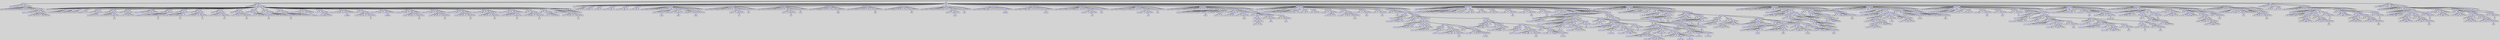 digraph {

	ordering=out;
	ranksep=.4;
	bgcolor="lightgrey"; node [shape=box, fixedsize=false, fontsize=12, fontname="Helvetica-bold", fontcolor="blue"
		width=.25, height=.25, color="black", fillcolor="white", style="filled, solid, bold"];
	edge [arrowsize=.5, color="black", style="bold"]

  n0 [label=""];
  n1 [label="Class"];
  n1 [label="Class"];
  n2 [label="class"];
  n3 [label="TreeVisitor"];
  n4 [label="{"];
  n5 [label="MainFunction"];
  n5 [label="MainFunction"];
  n6 [label="public"];
  n7 [label="static"];
  n8 [label="void"];
  n9 [label="main"];
  n10 [label="("];
  n11 [label="String"];
  n12 [label="["];
  n13 [label="]"];
  n14 [label="a"];
  n15 [label=")"];
  n16 [label="{"];
  n17 [label="Statement"];
  n17 [label="Statement"];
  n18 [label="System.out."];
  n19 [label="println"];
  n20 [label="("];
  n21 [label="Expression"];
  n21 [label="Expression"];
  n22 [label="new"];
  n23 [label="TV"];
  n24 [label="("];
  n25 [label=")"];
  n26 [label="."];
  n27 [label="Start"];
  n28 [label="("];
  n29 [label=")"];
  n30 [label=")"];
  n31 [label=";"];
  n32 [label="}"];
  n33 [label="}"];
  n34 [label="Class"];
  n34 [label="Class"];
  n35 [label="class"];
  n36 [label="TV"];
  n37 [label="{"];
  n38 [label="NormalFunction"];
  n38 [label="NormalFunction"];
  n39 [label="public"];
  n40 [label="int"];
  n41 [label="Start"];
  n42 [label="("];
  n43 [label=")"];
  n44 [label="{"];
  n45 [label="Variables"];
  n45 [label="Variables"];
  n46 [label="Tree"];
  n47 [label="root"];
  n48 [label=";"];
  n49 [label="Variables"];
  n49 [label="Variables"];
  n50 [label="boolean"];
  n51 [label="ntb"];
  n52 [label=";"];
  n53 [label="Variables"];
  n53 [label="Variables"];
  n54 [label="int"];
  n55 [label="nti"];
  n56 [label=";"];
  n57 [label="Variables"];
  n57 [label="Variables"];
  n58 [label="MyVisitor"];
  n59 [label="v"];
  n60 [label=";"];
  n61 [label="Statement"];
  n61 [label="Statement"];
  n62 [label="root"];
  n63 [label="="];
  n64 [label="Expression"];
  n64 [label="Expression"];
  n65 [label="new"];
  n66 [label="Tree"];
  n67 [label="("];
  n68 [label=")"];
  n69 [label=";"];
  n70 [label="Statement"];
  n70 [label="Statement"];
  n71 [label="ntb"];
  n72 [label="="];
  n73 [label="Expression"];
  n73 [label="Expression"];
  n74 [label="root"];
  n75 [label="."];
  n76 [label="Init"];
  n77 [label="("];
  n78 [label="Expression"];
  n78 [label="Expression"];
  n79 [label="16"];
  n80 [label=")"];
  n81 [label=";"];
  n82 [label="Statement"];
  n82 [label="Statement"];
  n83 [label="ntb"];
  n84 [label="="];
  n85 [label="Expression"];
  n85 [label="Expression"];
  n86 [label="root"];
  n87 [label="."];
  n88 [label="Print"];
  n89 [label="("];
  n90 [label=")"];
  n91 [label=";"];
  n92 [label="Statement"];
  n92 [label="Statement"];
  n93 [label="System.out."];
  n94 [label="println"];
  n95 [label="("];
  n96 [label="Expression"];
  n96 [label="Expression"];
  n97 [label="100000000"];
  n98 [label=")"];
  n99 [label=";"];
  n100 [label="Statement"];
  n100 [label="Statement"];
  n101 [label="ntb"];
  n102 [label="="];
  n103 [label="Expression"];
  n103 [label="Expression"];
  n104 [label="root"];
  n105 [label="."];
  n106 [label="Insert"];
  n107 [label="("];
  n108 [label="Expression"];
  n108 [label="Expression"];
  n109 [label="8"];
  n110 [label=")"];
  n111 [label=";"];
  n112 [label="Statement"];
  n112 [label="Statement"];
  n113 [label="ntb"];
  n114 [label="="];
  n115 [label="Expression"];
  n115 [label="Expression"];
  n116 [label="root"];
  n117 [label="."];
  n118 [label="Insert"];
  n119 [label="("];
  n120 [label="Expression"];
  n120 [label="Expression"];
  n121 [label="24"];
  n122 [label=")"];
  n123 [label=";"];
  n124 [label="Statement"];
  n124 [label="Statement"];
  n125 [label="ntb"];
  n126 [label="="];
  n127 [label="Expression"];
  n127 [label="Expression"];
  n128 [label="root"];
  n129 [label="."];
  n130 [label="Insert"];
  n131 [label="("];
  n132 [label="Expression"];
  n132 [label="Expression"];
  n133 [label="4"];
  n134 [label=")"];
  n135 [label=";"];
  n136 [label="Statement"];
  n136 [label="Statement"];
  n137 [label="ntb"];
  n138 [label="="];
  n139 [label="Expression"];
  n139 [label="Expression"];
  n140 [label="root"];
  n141 [label="."];
  n142 [label="Insert"];
  n143 [label="("];
  n144 [label="Expression"];
  n144 [label="Expression"];
  n145 [label="12"];
  n146 [label=")"];
  n147 [label=";"];
  n148 [label="Statement"];
  n148 [label="Statement"];
  n149 [label="ntb"];
  n150 [label="="];
  n151 [label="Expression"];
  n151 [label="Expression"];
  n152 [label="root"];
  n153 [label="."];
  n154 [label="Insert"];
  n155 [label="("];
  n156 [label="Expression"];
  n156 [label="Expression"];
  n157 [label="20"];
  n158 [label=")"];
  n159 [label=";"];
  n160 [label="Statement"];
  n160 [label="Statement"];
  n161 [label="ntb"];
  n162 [label="="];
  n163 [label="Expression"];
  n163 [label="Expression"];
  n164 [label="root"];
  n165 [label="."];
  n166 [label="Insert"];
  n167 [label="("];
  n168 [label="Expression"];
  n168 [label="Expression"];
  n169 [label="28"];
  n170 [label=")"];
  n171 [label=";"];
  n172 [label="Statement"];
  n172 [label="Statement"];
  n173 [label="ntb"];
  n174 [label="="];
  n175 [label="Expression"];
  n175 [label="Expression"];
  n176 [label="root"];
  n177 [label="."];
  n178 [label="Insert"];
  n179 [label="("];
  n180 [label="Expression"];
  n180 [label="Expression"];
  n181 [label="14"];
  n182 [label=")"];
  n183 [label=";"];
  n184 [label="Statement"];
  n184 [label="Statement"];
  n185 [label="ntb"];
  n186 [label="="];
  n187 [label="Expression"];
  n187 [label="Expression"];
  n188 [label="root"];
  n189 [label="."];
  n190 [label="Print"];
  n191 [label="("];
  n192 [label=")"];
  n193 [label=";"];
  n194 [label="Statement"];
  n194 [label="Statement"];
  n195 [label="System.out."];
  n196 [label="println"];
  n197 [label="("];
  n198 [label="Expression"];
  n198 [label="Expression"];
  n199 [label="100000000"];
  n200 [label=")"];
  n201 [label=";"];
  n202 [label="Statement"];
  n202 [label="Statement"];
  n203 [label="v"];
  n204 [label="="];
  n205 [label="Expression"];
  n205 [label="Expression"];
  n206 [label="new"];
  n207 [label="MyVisitor"];
  n208 [label="("];
  n209 [label=")"];
  n210 [label=";"];
  n211 [label="Statement"];
  n211 [label="Statement"];
  n212 [label="System.out."];
  n213 [label="println"];
  n214 [label="("];
  n215 [label="Expression"];
  n215 [label="Expression"];
  n216 [label="50000000"];
  n217 [label=")"];
  n218 [label=";"];
  n219 [label="Statement"];
  n219 [label="Statement"];
  n220 [label="nti"];
  n221 [label="="];
  n222 [label="Expression"];
  n222 [label="Expression"];
  n223 [label="root"];
  n224 [label="."];
  n225 [label="accept"];
  n226 [label="("];
  n227 [label="Expression"];
  n227 [label="Expression"];
  n228 [label="v"];
  n229 [label=")"];
  n230 [label=";"];
  n231 [label="Statement"];
  n231 [label="Statement"];
  n232 [label="System.out."];
  n233 [label="println"];
  n234 [label="("];
  n235 [label="Expression"];
  n235 [label="Expression"];
  n236 [label="100000000"];
  n237 [label=")"];
  n238 [label=";"];
  n239 [label="Statement"];
  n239 [label="Statement"];
  n240 [label="System.out."];
  n241 [label="println"];
  n242 [label="("];
  n243 [label="Expression"];
  n243 [label="Expression"];
  n244 [label="root"];
  n245 [label="."];
  n246 [label="Search"];
  n247 [label="("];
  n248 [label="Expression"];
  n248 [label="Expression"];
  n249 [label="24"];
  n250 [label=")"];
  n251 [label=")"];
  n252 [label=";"];
  n253 [label="Statement"];
  n253 [label="Statement"];
  n254 [label="System.out."];
  n255 [label="println"];
  n256 [label="("];
  n257 [label="Expression"];
  n257 [label="Expression"];
  n258 [label="root"];
  n259 [label="."];
  n260 [label="Search"];
  n261 [label="("];
  n262 [label="Expression"];
  n262 [label="Expression"];
  n263 [label="12"];
  n264 [label=")"];
  n265 [label=")"];
  n266 [label=";"];
  n267 [label="Statement"];
  n267 [label="Statement"];
  n268 [label="System.out."];
  n269 [label="println"];
  n270 [label="("];
  n271 [label="Expression"];
  n271 [label="Expression"];
  n272 [label="root"];
  n273 [label="."];
  n274 [label="Search"];
  n275 [label="("];
  n276 [label="Expression"];
  n276 [label="Expression"];
  n277 [label="16"];
  n278 [label=")"];
  n279 [label=")"];
  n280 [label=";"];
  n281 [label="Statement"];
  n281 [label="Statement"];
  n282 [label="System.out."];
  n283 [label="println"];
  n284 [label="("];
  n285 [label="Expression"];
  n285 [label="Expression"];
  n286 [label="root"];
  n287 [label="."];
  n288 [label="Search"];
  n289 [label="("];
  n290 [label="Expression"];
  n290 [label="Expression"];
  n291 [label="50"];
  n292 [label=")"];
  n293 [label=")"];
  n294 [label=";"];
  n295 [label="Statement"];
  n295 [label="Statement"];
  n296 [label="System.out."];
  n297 [label="println"];
  n298 [label="("];
  n299 [label="Expression"];
  n299 [label="Expression"];
  n300 [label="root"];
  n301 [label="."];
  n302 [label="Search"];
  n303 [label="("];
  n304 [label="Expression"];
  n304 [label="Expression"];
  n305 [label="12"];
  n306 [label=")"];
  n307 [label=")"];
  n308 [label=";"];
  n309 [label="Statement"];
  n309 [label="Statement"];
  n310 [label="ntb"];
  n311 [label="="];
  n312 [label="Expression"];
  n312 [label="Expression"];
  n313 [label="root"];
  n314 [label="."];
  n315 [label="Delete"];
  n316 [label="("];
  n317 [label="Expression"];
  n317 [label="Expression"];
  n318 [label="12"];
  n319 [label=")"];
  n320 [label=";"];
  n321 [label="Statement"];
  n321 [label="Statement"];
  n322 [label="ntb"];
  n323 [label="="];
  n324 [label="Expression"];
  n324 [label="Expression"];
  n325 [label="root"];
  n326 [label="."];
  n327 [label="Print"];
  n328 [label="("];
  n329 [label=")"];
  n330 [label=";"];
  n331 [label="Statement"];
  n331 [label="Statement"];
  n332 [label="System.out."];
  n333 [label="println"];
  n334 [label="("];
  n335 [label="Expression"];
  n335 [label="Expression"];
  n336 [label="root"];
  n337 [label="."];
  n338 [label="Search"];
  n339 [label="("];
  n340 [label="Expression"];
  n340 [label="Expression"];
  n341 [label="12"];
  n342 [label=")"];
  n343 [label=")"];
  n344 [label=";"];
  n345 [label="return"];
  n346 [label="Expression"];
  n346 [label="Expression"];
  n347 [label="0"];
  n348 [label=";"];
  n349 [label="}"];
  n350 [label="}"];
  n351 [label="Class"];
  n351 [label="Class"];
  n352 [label="class"];
  n353 [label="Tree"];
  n354 [label="{"];
  n355 [label="Variables"];
  n355 [label="Variables"];
  n356 [label="Tree"];
  n357 [label="left"];
  n358 [label=";"];
  n359 [label="Variables"];
  n359 [label="Variables"];
  n360 [label="Tree"];
  n361 [label="right"];
  n362 [label=";"];
  n363 [label="Variables"];
  n363 [label="Variables"];
  n364 [label="int"];
  n365 [label="key"];
  n366 [label=";"];
  n367 [label="Variables"];
  n367 [label="Variables"];
  n368 [label="boolean"];
  n369 [label="has_left"];
  n370 [label=";"];
  n371 [label="Variables"];
  n371 [label="Variables"];
  n372 [label="boolean"];
  n373 [label="has_right"];
  n374 [label=";"];
  n375 [label="Variables"];
  n375 [label="Variables"];
  n376 [label="Tree"];
  n377 [label="my_null"];
  n378 [label=";"];
  n379 [label="NormalFunction"];
  n379 [label="NormalFunction"];
  n380 [label="public"];
  n381 [label="boolean"];
  n382 [label="Init"];
  n383 [label="("];
  n384 [label="int"];
  n385 [label="v_key"];
  n386 [label=")"];
  n387 [label="{"];
  n388 [label="Statement"];
  n388 [label="Statement"];
  n389 [label="key"];
  n390 [label="="];
  n391 [label="Expression"];
  n391 [label="Expression"];
  n392 [label="v_key"];
  n393 [label=";"];
  n394 [label="Statement"];
  n394 [label="Statement"];
  n395 [label="has_left"];
  n396 [label="="];
  n397 [label="Expression"];
  n397 [label="Expression"];
  n398 [label="false"];
  n399 [label=";"];
  n400 [label="Statement"];
  n400 [label="Statement"];
  n401 [label="has_right"];
  n402 [label="="];
  n403 [label="Expression"];
  n403 [label="Expression"];
  n404 [label="false"];
  n405 [label=";"];
  n406 [label="return"];
  n407 [label="Expression"];
  n407 [label="Expression"];
  n408 [label="true"];
  n409 [label=";"];
  n410 [label="}"];
  n411 [label="NormalFunction"];
  n411 [label="NormalFunction"];
  n412 [label="public"];
  n413 [label="boolean"];
  n414 [label="SetRight"];
  n415 [label="("];
  n416 [label="Tree"];
  n417 [label="rn"];
  n418 [label=")"];
  n419 [label="{"];
  n420 [label="Statement"];
  n420 [label="Statement"];
  n421 [label="right"];
  n422 [label="="];
  n423 [label="Expression"];
  n423 [label="Expression"];
  n424 [label="rn"];
  n425 [label=";"];
  n426 [label="return"];
  n427 [label="Expression"];
  n427 [label="Expression"];
  n428 [label="true"];
  n429 [label=";"];
  n430 [label="}"];
  n431 [label="NormalFunction"];
  n431 [label="NormalFunction"];
  n432 [label="public"];
  n433 [label="boolean"];
  n434 [label="SetLeft"];
  n435 [label="("];
  n436 [label="Tree"];
  n437 [label="ln"];
  n438 [label=")"];
  n439 [label="{"];
  n440 [label="Statement"];
  n440 [label="Statement"];
  n441 [label="left"];
  n442 [label="="];
  n443 [label="Expression"];
  n443 [label="Expression"];
  n444 [label="ln"];
  n445 [label=";"];
  n446 [label="return"];
  n447 [label="Expression"];
  n447 [label="Expression"];
  n448 [label="true"];
  n449 [label=";"];
  n450 [label="}"];
  n451 [label="NormalFunction"];
  n451 [label="NormalFunction"];
  n452 [label="public"];
  n453 [label="Tree"];
  n454 [label="GetRight"];
  n455 [label="("];
  n456 [label=")"];
  n457 [label="{"];
  n458 [label="return"];
  n459 [label="Expression"];
  n459 [label="Expression"];
  n460 [label="right"];
  n461 [label=";"];
  n462 [label="}"];
  n463 [label="NormalFunction"];
  n463 [label="NormalFunction"];
  n464 [label="public"];
  n465 [label="Tree"];
  n466 [label="GetLeft"];
  n467 [label="("];
  n468 [label=")"];
  n469 [label="{"];
  n470 [label="return"];
  n471 [label="Expression"];
  n471 [label="Expression"];
  n472 [label="left"];
  n473 [label=";"];
  n474 [label="}"];
  n475 [label="NormalFunction"];
  n475 [label="NormalFunction"];
  n476 [label="public"];
  n477 [label="int"];
  n478 [label="GetKey"];
  n479 [label="("];
  n480 [label=")"];
  n481 [label="{"];
  n482 [label="return"];
  n483 [label="Expression"];
  n483 [label="Expression"];
  n484 [label="key"];
  n485 [label=";"];
  n486 [label="}"];
  n487 [label="NormalFunction"];
  n487 [label="NormalFunction"];
  n488 [label="public"];
  n489 [label="boolean"];
  n490 [label="SetKey"];
  n491 [label="("];
  n492 [label="int"];
  n493 [label="v_key"];
  n494 [label=")"];
  n495 [label="{"];
  n496 [label="Statement"];
  n496 [label="Statement"];
  n497 [label="key"];
  n498 [label="="];
  n499 [label="Expression"];
  n499 [label="Expression"];
  n500 [label="v_key"];
  n501 [label=";"];
  n502 [label="return"];
  n503 [label="Expression"];
  n503 [label="Expression"];
  n504 [label="true"];
  n505 [label=";"];
  n506 [label="}"];
  n507 [label="NormalFunction"];
  n507 [label="NormalFunction"];
  n508 [label="public"];
  n509 [label="boolean"];
  n510 [label="GetHas_Right"];
  n511 [label="("];
  n512 [label=")"];
  n513 [label="{"];
  n514 [label="return"];
  n515 [label="Expression"];
  n515 [label="Expression"];
  n516 [label="has_right"];
  n517 [label=";"];
  n518 [label="}"];
  n519 [label="NormalFunction"];
  n519 [label="NormalFunction"];
  n520 [label="public"];
  n521 [label="boolean"];
  n522 [label="GetHas_Left"];
  n523 [label="("];
  n524 [label=")"];
  n525 [label="{"];
  n526 [label="return"];
  n527 [label="Expression"];
  n527 [label="Expression"];
  n528 [label="has_left"];
  n529 [label=";"];
  n530 [label="}"];
  n531 [label="NormalFunction"];
  n531 [label="NormalFunction"];
  n532 [label="public"];
  n533 [label="boolean"];
  n534 [label="SetHas_Left"];
  n535 [label="("];
  n536 [label="boolean"];
  n537 [label="val"];
  n538 [label=")"];
  n539 [label="{"];
  n540 [label="Statement"];
  n540 [label="Statement"];
  n541 [label="has_left"];
  n542 [label="="];
  n543 [label="Expression"];
  n543 [label="Expression"];
  n544 [label="val"];
  n545 [label=";"];
  n546 [label="return"];
  n547 [label="Expression"];
  n547 [label="Expression"];
  n548 [label="true"];
  n549 [label=";"];
  n550 [label="}"];
  n551 [label="NormalFunction"];
  n551 [label="NormalFunction"];
  n552 [label="public"];
  n553 [label="boolean"];
  n554 [label="SetHas_Right"];
  n555 [label="("];
  n556 [label="boolean"];
  n557 [label="val"];
  n558 [label=")"];
  n559 [label="{"];
  n560 [label="Statement"];
  n560 [label="Statement"];
  n561 [label="has_right"];
  n562 [label="="];
  n563 [label="Expression"];
  n563 [label="Expression"];
  n564 [label="val"];
  n565 [label=";"];
  n566 [label="return"];
  n567 [label="Expression"];
  n567 [label="Expression"];
  n568 [label="true"];
  n569 [label=";"];
  n570 [label="}"];
  n571 [label="NormalFunction"];
  n571 [label="NormalFunction"];
  n572 [label="public"];
  n573 [label="boolean"];
  n574 [label="Compare"];
  n575 [label="("];
  n576 [label="int"];
  n577 [label="num1"];
  n578 [label=","];
  n579 [label="int"];
  n580 [label="num2"];
  n581 [label=")"];
  n582 [label="{"];
  n583 [label="Variables"];
  n583 [label="Variables"];
  n584 [label="boolean"];
  n585 [label="ntb"];
  n586 [label=";"];
  n587 [label="Variables"];
  n587 [label="Variables"];
  n588 [label="int"];
  n589 [label="nti"];
  n590 [label=";"];
  n591 [label="Statement"];
  n591 [label="Statement"];
  n592 [label="ntb"];
  n593 [label="="];
  n594 [label="Expression"];
  n594 [label="Expression"];
  n595 [label="false"];
  n596 [label=";"];
  n597 [label="Statement"];
  n597 [label="Statement"];
  n598 [label="nti"];
  n599 [label="="];
  n600 [label="Expression"];
  n600 [label="Expression"];
  n601 [label="num2"];
  n602 [label="+"];
  n603 [label="1"];
  n604 [label=";"];
  n605 [label="IfStatement"];
  n605 [label="IfStatement"];
  n606 [label="if"];
  n607 [label="("];
  n608 [label="Expression"];
  n608 [label="Expression"];
  n609 [label="num1"];
  n610 [label="<"];
  n611 [label="num2"];
  n612 [label=")"];
  n613 [label="Statement"];
  n613 [label="Statement"];
  n614 [label="ntb"];
  n615 [label="="];
  n616 [label="Expression"];
  n616 [label="Expression"];
  n617 [label="false"];
  n618 [label=";"];
  n619 [label="else"];
  n620 [label="IfStatement"];
  n620 [label="IfStatement"];
  n621 [label="if"];
  n622 [label="("];
  n623 [label="Expression"];
  n623 [label="Expression"];
  n624 [label="!"];
  n625 [label="Expression"];
  n625 [label="Expression"];
  n626 [label="("];
  n627 [label="Expression"];
  n627 [label="Expression"];
  n628 [label="num1"];
  n629 [label="<"];
  n630 [label="nti"];
  n631 [label=")"];
  n632 [label=")"];
  n633 [label="Statement"];
  n633 [label="Statement"];
  n634 [label="ntb"];
  n635 [label="="];
  n636 [label="Expression"];
  n636 [label="Expression"];
  n637 [label="false"];
  n638 [label=";"];
  n639 [label="else"];
  n640 [label="Statement"];
  n640 [label="Statement"];
  n641 [label="ntb"];
  n642 [label="="];
  n643 [label="Expression"];
  n643 [label="Expression"];
  n644 [label="true"];
  n645 [label=";"];
  n646 [label="return"];
  n647 [label="Expression"];
  n647 [label="Expression"];
  n648 [label="ntb"];
  n649 [label=";"];
  n650 [label="}"];
  n651 [label="NormalFunction"];
  n651 [label="NormalFunction"];
  n652 [label="public"];
  n653 [label="boolean"];
  n654 [label="Insert"];
  n655 [label="("];
  n656 [label="int"];
  n657 [label="v_key"];
  n658 [label=")"];
  n659 [label="{"];
  n660 [label="Variables"];
  n660 [label="Variables"];
  n661 [label="Tree"];
  n662 [label="new_node"];
  n663 [label=";"];
  n664 [label="Variables"];
  n664 [label="Variables"];
  n665 [label="boolean"];
  n666 [label="ntb"];
  n667 [label=";"];
  n668 [label="Variables"];
  n668 [label="Variables"];
  n669 [label="Tree"];
  n670 [label="current_node"];
  n671 [label=";"];
  n672 [label="Variables"];
  n672 [label="Variables"];
  n673 [label="boolean"];
  n674 [label="cont"];
  n675 [label=";"];
  n676 [label="Variables"];
  n676 [label="Variables"];
  n677 [label="int"];
  n678 [label="key_aux"];
  n679 [label=";"];
  n680 [label="Statement"];
  n680 [label="Statement"];
  n681 [label="new_node"];
  n682 [label="="];
  n683 [label="Expression"];
  n683 [label="Expression"];
  n684 [label="new"];
  n685 [label="Tree"];
  n686 [label="("];
  n687 [label=")"];
  n688 [label=";"];
  n689 [label="Statement"];
  n689 [label="Statement"];
  n690 [label="ntb"];
  n691 [label="="];
  n692 [label="Expression"];
  n692 [label="Expression"];
  n693 [label="new_node"];
  n694 [label="."];
  n695 [label="Init"];
  n696 [label="("];
  n697 [label="Expression"];
  n697 [label="Expression"];
  n698 [label="v_key"];
  n699 [label=")"];
  n700 [label=";"];
  n701 [label="Statement"];
  n701 [label="Statement"];
  n702 [label="current_node"];
  n703 [label="="];
  n704 [label="Expression"];
  n704 [label="Expression"];
  n705 [label="this"];
  n706 [label=";"];
  n707 [label="Statement"];
  n707 [label="Statement"];
  n708 [label="cont"];
  n709 [label="="];
  n710 [label="Expression"];
  n710 [label="Expression"];
  n711 [label="true"];
  n712 [label=";"];
  n713 [label="WhileStatement"];
  n713 [label="WhileStatement"];
  n714 [label="while"];
  n715 [label="("];
  n716 [label="Expression"];
  n716 [label="Expression"];
  n717 [label="cont"];
  n718 [label=")"];
  n719 [label="Statement"];
  n719 [label="Statement"];
  n720 [label="{"];
  n721 [label="Statement"];
  n721 [label="Statement"];
  n722 [label="key_aux"];
  n723 [label="="];
  n724 [label="Expression"];
  n724 [label="Expression"];
  n725 [label="current_node"];
  n726 [label="."];
  n727 [label="GetKey"];
  n728 [label="("];
  n729 [label=")"];
  n730 [label=";"];
  n731 [label="IfStatement"];
  n731 [label="IfStatement"];
  n732 [label="if"];
  n733 [label="("];
  n734 [label="Expression"];
  n734 [label="Expression"];
  n735 [label="v_key"];
  n736 [label="<"];
  n737 [label="key_aux"];
  n738 [label=")"];
  n739 [label="Statement"];
  n739 [label="Statement"];
  n740 [label="{"];
  n741 [label="IfStatement"];
  n741 [label="IfStatement"];
  n742 [label="if"];
  n743 [label="("];
  n744 [label="Expression"];
  n744 [label="Expression"];
  n745 [label="current_node"];
  n746 [label="."];
  n747 [label="GetHas_Left"];
  n748 [label="("];
  n749 [label=")"];
  n750 [label=")"];
  n751 [label="Statement"];
  n751 [label="Statement"];
  n752 [label="current_node"];
  n753 [label="="];
  n754 [label="Expression"];
  n754 [label="Expression"];
  n755 [label="current_node"];
  n756 [label="."];
  n757 [label="GetLeft"];
  n758 [label="("];
  n759 [label=")"];
  n760 [label=";"];
  n761 [label="else"];
  n762 [label="Statement"];
  n762 [label="Statement"];
  n763 [label="{"];
  n764 [label="Statement"];
  n764 [label="Statement"];
  n765 [label="cont"];
  n766 [label="="];
  n767 [label="Expression"];
  n767 [label="Expression"];
  n768 [label="false"];
  n769 [label=";"];
  n770 [label="Statement"];
  n770 [label="Statement"];
  n771 [label="ntb"];
  n772 [label="="];
  n773 [label="Expression"];
  n773 [label="Expression"];
  n774 [label="current_node"];
  n775 [label="."];
  n776 [label="SetHas_Left"];
  n777 [label="("];
  n778 [label="Expression"];
  n778 [label="Expression"];
  n779 [label="true"];
  n780 [label=")"];
  n781 [label=";"];
  n782 [label="Statement"];
  n782 [label="Statement"];
  n783 [label="ntb"];
  n784 [label="="];
  n785 [label="Expression"];
  n785 [label="Expression"];
  n786 [label="current_node"];
  n787 [label="."];
  n788 [label="SetLeft"];
  n789 [label="("];
  n790 [label="Expression"];
  n790 [label="Expression"];
  n791 [label="new_node"];
  n792 [label=")"];
  n793 [label=";"];
  n794 [label="}"];
  n795 [label="}"];
  n796 [label="else"];
  n797 [label="Statement"];
  n797 [label="Statement"];
  n798 [label="{"];
  n799 [label="IfStatement"];
  n799 [label="IfStatement"];
  n800 [label="if"];
  n801 [label="("];
  n802 [label="Expression"];
  n802 [label="Expression"];
  n803 [label="current_node"];
  n804 [label="."];
  n805 [label="GetHas_Right"];
  n806 [label="("];
  n807 [label=")"];
  n808 [label=")"];
  n809 [label="Statement"];
  n809 [label="Statement"];
  n810 [label="current_node"];
  n811 [label="="];
  n812 [label="Expression"];
  n812 [label="Expression"];
  n813 [label="current_node"];
  n814 [label="."];
  n815 [label="GetRight"];
  n816 [label="("];
  n817 [label=")"];
  n818 [label=";"];
  n819 [label="else"];
  n820 [label="Statement"];
  n820 [label="Statement"];
  n821 [label="{"];
  n822 [label="Statement"];
  n822 [label="Statement"];
  n823 [label="cont"];
  n824 [label="="];
  n825 [label="Expression"];
  n825 [label="Expression"];
  n826 [label="false"];
  n827 [label=";"];
  n828 [label="Statement"];
  n828 [label="Statement"];
  n829 [label="ntb"];
  n830 [label="="];
  n831 [label="Expression"];
  n831 [label="Expression"];
  n832 [label="current_node"];
  n833 [label="."];
  n834 [label="SetHas_Right"];
  n835 [label="("];
  n836 [label="Expression"];
  n836 [label="Expression"];
  n837 [label="true"];
  n838 [label=")"];
  n839 [label=";"];
  n840 [label="Statement"];
  n840 [label="Statement"];
  n841 [label="ntb"];
  n842 [label="="];
  n843 [label="Expression"];
  n843 [label="Expression"];
  n844 [label="current_node"];
  n845 [label="."];
  n846 [label="SetRight"];
  n847 [label="("];
  n848 [label="Expression"];
  n848 [label="Expression"];
  n849 [label="new_node"];
  n850 [label=")"];
  n851 [label=";"];
  n852 [label="}"];
  n853 [label="}"];
  n854 [label="}"];
  n855 [label="return"];
  n856 [label="Expression"];
  n856 [label="Expression"];
  n857 [label="true"];
  n858 [label=";"];
  n859 [label="}"];
  n860 [label="NormalFunction"];
  n860 [label="NormalFunction"];
  n861 [label="public"];
  n862 [label="boolean"];
  n863 [label="Delete"];
  n864 [label="("];
  n865 [label="int"];
  n866 [label="v_key"];
  n867 [label=")"];
  n868 [label="{"];
  n869 [label="Variables"];
  n869 [label="Variables"];
  n870 [label="Tree"];
  n871 [label="current_node"];
  n872 [label=";"];
  n873 [label="Variables"];
  n873 [label="Variables"];
  n874 [label="Tree"];
  n875 [label="parent_node"];
  n876 [label=";"];
  n877 [label="Variables"];
  n877 [label="Variables"];
  n878 [label="boolean"];
  n879 [label="cont"];
  n880 [label=";"];
  n881 [label="Variables"];
  n881 [label="Variables"];
  n882 [label="boolean"];
  n883 [label="found"];
  n884 [label=";"];
  n885 [label="Variables"];
  n885 [label="Variables"];
  n886 [label="boolean"];
  n887 [label="ntb"];
  n888 [label=";"];
  n889 [label="Variables"];
  n889 [label="Variables"];
  n890 [label="boolean"];
  n891 [label="is_root"];
  n892 [label=";"];
  n893 [label="Variables"];
  n893 [label="Variables"];
  n894 [label="int"];
  n895 [label="key_aux"];
  n896 [label=";"];
  n897 [label="Statement"];
  n897 [label="Statement"];
  n898 [label="current_node"];
  n899 [label="="];
  n900 [label="Expression"];
  n900 [label="Expression"];
  n901 [label="this"];
  n902 [label=";"];
  n903 [label="Statement"];
  n903 [label="Statement"];
  n904 [label="parent_node"];
  n905 [label="="];
  n906 [label="Expression"];
  n906 [label="Expression"];
  n907 [label="this"];
  n908 [label=";"];
  n909 [label="Statement"];
  n909 [label="Statement"];
  n910 [label="cont"];
  n911 [label="="];
  n912 [label="Expression"];
  n912 [label="Expression"];
  n913 [label="true"];
  n914 [label=";"];
  n915 [label="Statement"];
  n915 [label="Statement"];
  n916 [label="found"];
  n917 [label="="];
  n918 [label="Expression"];
  n918 [label="Expression"];
  n919 [label="false"];
  n920 [label=";"];
  n921 [label="Statement"];
  n921 [label="Statement"];
  n922 [label="is_root"];
  n923 [label="="];
  n924 [label="Expression"];
  n924 [label="Expression"];
  n925 [label="true"];
  n926 [label=";"];
  n927 [label="WhileStatement"];
  n927 [label="WhileStatement"];
  n928 [label="while"];
  n929 [label="("];
  n930 [label="Expression"];
  n930 [label="Expression"];
  n931 [label="cont"];
  n932 [label=")"];
  n933 [label="Statement"];
  n933 [label="Statement"];
  n934 [label="{"];
  n935 [label="Statement"];
  n935 [label="Statement"];
  n936 [label="key_aux"];
  n937 [label="="];
  n938 [label="Expression"];
  n938 [label="Expression"];
  n939 [label="current_node"];
  n940 [label="."];
  n941 [label="GetKey"];
  n942 [label="("];
  n943 [label=")"];
  n944 [label=";"];
  n945 [label="IfStatement"];
  n945 [label="IfStatement"];
  n946 [label="if"];
  n947 [label="("];
  n948 [label="Expression"];
  n948 [label="Expression"];
  n949 [label="v_key"];
  n950 [label="<"];
  n951 [label="key_aux"];
  n952 [label=")"];
  n953 [label="IfStatement"];
  n953 [label="IfStatement"];
  n954 [label="if"];
  n955 [label="("];
  n956 [label="Expression"];
  n956 [label="Expression"];
  n957 [label="current_node"];
  n958 [label="."];
  n959 [label="GetHas_Left"];
  n960 [label="("];
  n961 [label=")"];
  n962 [label=")"];
  n963 [label="Statement"];
  n963 [label="Statement"];
  n964 [label="{"];
  n965 [label="Statement"];
  n965 [label="Statement"];
  n966 [label="parent_node"];
  n967 [label="="];
  n968 [label="Expression"];
  n968 [label="Expression"];
  n969 [label="current_node"];
  n970 [label=";"];
  n971 [label="Statement"];
  n971 [label="Statement"];
  n972 [label="current_node"];
  n973 [label="="];
  n974 [label="Expression"];
  n974 [label="Expression"];
  n975 [label="current_node"];
  n976 [label="."];
  n977 [label="GetLeft"];
  n978 [label="("];
  n979 [label=")"];
  n980 [label=";"];
  n981 [label="}"];
  n982 [label="else"];
  n983 [label="Statement"];
  n983 [label="Statement"];
  n984 [label="cont"];
  n985 [label="="];
  n986 [label="Expression"];
  n986 [label="Expression"];
  n987 [label="false"];
  n988 [label=";"];
  n989 [label="else"];
  n990 [label="IfStatement"];
  n990 [label="IfStatement"];
  n991 [label="if"];
  n992 [label="("];
  n993 [label="Expression"];
  n993 [label="Expression"];
  n994 [label="key_aux"];
  n995 [label="<"];
  n996 [label="v_key"];
  n997 [label=")"];
  n998 [label="IfStatement"];
  n998 [label="IfStatement"];
  n999 [label="if"];
  n1000 [label="("];
  n1001 [label="Expression"];
  n1001 [label="Expression"];
  n1002 [label="current_node"];
  n1003 [label="."];
  n1004 [label="GetHas_Right"];
  n1005 [label="("];
  n1006 [label=")"];
  n1007 [label=")"];
  n1008 [label="Statement"];
  n1008 [label="Statement"];
  n1009 [label="{"];
  n1010 [label="Statement"];
  n1010 [label="Statement"];
  n1011 [label="parent_node"];
  n1012 [label="="];
  n1013 [label="Expression"];
  n1013 [label="Expression"];
  n1014 [label="current_node"];
  n1015 [label=";"];
  n1016 [label="Statement"];
  n1016 [label="Statement"];
  n1017 [label="current_node"];
  n1018 [label="="];
  n1019 [label="Expression"];
  n1019 [label="Expression"];
  n1020 [label="current_node"];
  n1021 [label="."];
  n1022 [label="GetRight"];
  n1023 [label="("];
  n1024 [label=")"];
  n1025 [label=";"];
  n1026 [label="}"];
  n1027 [label="else"];
  n1028 [label="Statement"];
  n1028 [label="Statement"];
  n1029 [label="cont"];
  n1030 [label="="];
  n1031 [label="Expression"];
  n1031 [label="Expression"];
  n1032 [label="false"];
  n1033 [label=";"];
  n1034 [label="else"];
  n1035 [label="Statement"];
  n1035 [label="Statement"];
  n1036 [label="{"];
  n1037 [label="IfStatement"];
  n1037 [label="IfStatement"];
  n1038 [label="if"];
  n1039 [label="("];
  n1040 [label="Expression"];
  n1040 [label="Expression"];
  n1041 [label="is_root"];
  n1042 [label=")"];
  n1043 [label="IfStatement"];
  n1043 [label="IfStatement"];
  n1044 [label="if"];
  n1045 [label="("];
  n1046 [label="Expression"];
  n1046 [label="Expression"];
  n1047 [label="!"];
  n1048 [label="Expression"];
  n1048 [label="Expression"];
  n1049 [label="current_node"];
  n1050 [label="."];
  n1051 [label="GetHas_Right"];
  n1052 [label="("];
  n1053 [label=")"];
  n1054 [label="&&"];
  n1055 [label="!"];
  n1056 [label="Expression"];
  n1056 [label="Expression"];
  n1057 [label="current_node"];
  n1058 [label="."];
  n1059 [label="GetHas_Left"];
  n1060 [label="("];
  n1061 [label=")"];
  n1062 [label=")"];
  n1063 [label="Statement"];
  n1063 [label="Statement"];
  n1064 [label="ntb"];
  n1065 [label="="];
  n1066 [label="Expression"];
  n1066 [label="Expression"];
  n1067 [label="true"];
  n1068 [label=";"];
  n1069 [label="else"];
  n1070 [label="Statement"];
  n1070 [label="Statement"];
  n1071 [label="ntb"];
  n1072 [label="="];
  n1073 [label="Expression"];
  n1073 [label="Expression"];
  n1074 [label="this"];
  n1075 [label="."];
  n1076 [label="Remove"];
  n1077 [label="("];
  n1078 [label="Expression"];
  n1078 [label="Expression"];
  n1079 [label="parent_node"];
  n1080 [label=","];
  n1081 [label="Expression"];
  n1081 [label="Expression"];
  n1082 [label="current_node"];
  n1083 [label=")"];
  n1084 [label=";"];
  n1085 [label="else"];
  n1086 [label="Statement"];
  n1086 [label="Statement"];
  n1087 [label="ntb"];
  n1088 [label="="];
  n1089 [label="Expression"];
  n1089 [label="Expression"];
  n1090 [label="this"];
  n1091 [label="."];
  n1092 [label="Remove"];
  n1093 [label="("];
  n1094 [label="Expression"];
  n1094 [label="Expression"];
  n1095 [label="parent_node"];
  n1096 [label=","];
  n1097 [label="Expression"];
  n1097 [label="Expression"];
  n1098 [label="current_node"];
  n1099 [label=")"];
  n1100 [label=";"];
  n1101 [label="Statement"];
  n1101 [label="Statement"];
  n1102 [label="found"];
  n1103 [label="="];
  n1104 [label="Expression"];
  n1104 [label="Expression"];
  n1105 [label="true"];
  n1106 [label=";"];
  n1107 [label="Statement"];
  n1107 [label="Statement"];
  n1108 [label="cont"];
  n1109 [label="="];
  n1110 [label="Expression"];
  n1110 [label="Expression"];
  n1111 [label="false"];
  n1112 [label=";"];
  n1113 [label="}"];
  n1114 [label="Statement"];
  n1114 [label="Statement"];
  n1115 [label="is_root"];
  n1116 [label="="];
  n1117 [label="Expression"];
  n1117 [label="Expression"];
  n1118 [label="false"];
  n1119 [label=";"];
  n1120 [label="}"];
  n1121 [label="return"];
  n1122 [label="Expression"];
  n1122 [label="Expression"];
  n1123 [label="found"];
  n1124 [label=";"];
  n1125 [label="}"];
  n1126 [label="NormalFunction"];
  n1126 [label="NormalFunction"];
  n1127 [label="public"];
  n1128 [label="boolean"];
  n1129 [label="Remove"];
  n1130 [label="("];
  n1131 [label="Tree"];
  n1132 [label="p_node"];
  n1133 [label=","];
  n1134 [label="Tree"];
  n1135 [label="c_node"];
  n1136 [label=")"];
  n1137 [label="{"];
  n1138 [label="Variables"];
  n1138 [label="Variables"];
  n1139 [label="boolean"];
  n1140 [label="ntb"];
  n1141 [label=";"];
  n1142 [label="Variables"];
  n1142 [label="Variables"];
  n1143 [label="int"];
  n1144 [label="auxkey1"];
  n1145 [label=";"];
  n1146 [label="Variables"];
  n1146 [label="Variables"];
  n1147 [label="int"];
  n1148 [label="auxkey2"];
  n1149 [label=";"];
  n1150 [label="IfStatement"];
  n1150 [label="IfStatement"];
  n1151 [label="if"];
  n1152 [label="("];
  n1153 [label="Expression"];
  n1153 [label="Expression"];
  n1154 [label="c_node"];
  n1155 [label="."];
  n1156 [label="GetHas_Left"];
  n1157 [label="("];
  n1158 [label=")"];
  n1159 [label=")"];
  n1160 [label="Statement"];
  n1160 [label="Statement"];
  n1161 [label="ntb"];
  n1162 [label="="];
  n1163 [label="Expression"];
  n1163 [label="Expression"];
  n1164 [label="this"];
  n1165 [label="."];
  n1166 [label="RemoveLeft"];
  n1167 [label="("];
  n1168 [label="Expression"];
  n1168 [label="Expression"];
  n1169 [label="p_node"];
  n1170 [label=","];
  n1171 [label="Expression"];
  n1171 [label="Expression"];
  n1172 [label="c_node"];
  n1173 [label=")"];
  n1174 [label=";"];
  n1175 [label="else"];
  n1176 [label="IfStatement"];
  n1176 [label="IfStatement"];
  n1177 [label="if"];
  n1178 [label="("];
  n1179 [label="Expression"];
  n1179 [label="Expression"];
  n1180 [label="c_node"];
  n1181 [label="."];
  n1182 [label="GetHas_Right"];
  n1183 [label="("];
  n1184 [label=")"];
  n1185 [label=")"];
  n1186 [label="Statement"];
  n1186 [label="Statement"];
  n1187 [label="ntb"];
  n1188 [label="="];
  n1189 [label="Expression"];
  n1189 [label="Expression"];
  n1190 [label="this"];
  n1191 [label="."];
  n1192 [label="RemoveRight"];
  n1193 [label="("];
  n1194 [label="Expression"];
  n1194 [label="Expression"];
  n1195 [label="p_node"];
  n1196 [label=","];
  n1197 [label="Expression"];
  n1197 [label="Expression"];
  n1198 [label="c_node"];
  n1199 [label=")"];
  n1200 [label=";"];
  n1201 [label="else"];
  n1202 [label="Statement"];
  n1202 [label="Statement"];
  n1203 [label="{"];
  n1204 [label="Statement"];
  n1204 [label="Statement"];
  n1205 [label="auxkey1"];
  n1206 [label="="];
  n1207 [label="Expression"];
  n1207 [label="Expression"];
  n1208 [label="c_node"];
  n1209 [label="."];
  n1210 [label="GetKey"];
  n1211 [label="("];
  n1212 [label=")"];
  n1213 [label=";"];
  n1214 [label="Statement"];
  n1214 [label="Statement"];
  n1215 [label="auxkey2"];
  n1216 [label="="];
  n1217 [label="Expression"];
  n1217 [label="Expression"];
  n1218 [label="("];
  n1219 [label="Expression"];
  n1219 [label="Expression"];
  n1220 [label="p_node"];
  n1221 [label="."];
  n1222 [label="GetLeft"];
  n1223 [label="("];
  n1224 [label=")"];
  n1225 [label=")"];
  n1226 [label="."];
  n1227 [label="GetKey"];
  n1228 [label="("];
  n1229 [label=")"];
  n1230 [label=";"];
  n1231 [label="IfStatement"];
  n1231 [label="IfStatement"];
  n1232 [label="if"];
  n1233 [label="("];
  n1234 [label="Expression"];
  n1234 [label="Expression"];
  n1235 [label="this"];
  n1236 [label="."];
  n1237 [label="Compare"];
  n1238 [label="("];
  n1239 [label="Expression"];
  n1239 [label="Expression"];
  n1240 [label="auxkey1"];
  n1241 [label=","];
  n1242 [label="Expression"];
  n1242 [label="Expression"];
  n1243 [label="auxkey2"];
  n1244 [label=")"];
  n1245 [label=")"];
  n1246 [label="Statement"];
  n1246 [label="Statement"];
  n1247 [label="{"];
  n1248 [label="Statement"];
  n1248 [label="Statement"];
  n1249 [label="ntb"];
  n1250 [label="="];
  n1251 [label="Expression"];
  n1251 [label="Expression"];
  n1252 [label="p_node"];
  n1253 [label="."];
  n1254 [label="SetLeft"];
  n1255 [label="("];
  n1256 [label="Expression"];
  n1256 [label="Expression"];
  n1257 [label="my_null"];
  n1258 [label=")"];
  n1259 [label=";"];
  n1260 [label="Statement"];
  n1260 [label="Statement"];
  n1261 [label="ntb"];
  n1262 [label="="];
  n1263 [label="Expression"];
  n1263 [label="Expression"];
  n1264 [label="p_node"];
  n1265 [label="."];
  n1266 [label="SetHas_Left"];
  n1267 [label="("];
  n1268 [label="Expression"];
  n1268 [label="Expression"];
  n1269 [label="false"];
  n1270 [label=")"];
  n1271 [label=";"];
  n1272 [label="}"];
  n1273 [label="else"];
  n1274 [label="Statement"];
  n1274 [label="Statement"];
  n1275 [label="{"];
  n1276 [label="Statement"];
  n1276 [label="Statement"];
  n1277 [label="ntb"];
  n1278 [label="="];
  n1279 [label="Expression"];
  n1279 [label="Expression"];
  n1280 [label="p_node"];
  n1281 [label="."];
  n1282 [label="SetRight"];
  n1283 [label="("];
  n1284 [label="Expression"];
  n1284 [label="Expression"];
  n1285 [label="my_null"];
  n1286 [label=")"];
  n1287 [label=";"];
  n1288 [label="Statement"];
  n1288 [label="Statement"];
  n1289 [label="ntb"];
  n1290 [label="="];
  n1291 [label="Expression"];
  n1291 [label="Expression"];
  n1292 [label="p_node"];
  n1293 [label="."];
  n1294 [label="SetHas_Right"];
  n1295 [label="("];
  n1296 [label="Expression"];
  n1296 [label="Expression"];
  n1297 [label="false"];
  n1298 [label=")"];
  n1299 [label=";"];
  n1300 [label="}"];
  n1301 [label="}"];
  n1302 [label="return"];
  n1303 [label="Expression"];
  n1303 [label="Expression"];
  n1304 [label="true"];
  n1305 [label=";"];
  n1306 [label="}"];
  n1307 [label="NormalFunction"];
  n1307 [label="NormalFunction"];
  n1308 [label="public"];
  n1309 [label="boolean"];
  n1310 [label="RemoveRight"];
  n1311 [label="("];
  n1312 [label="Tree"];
  n1313 [label="p_node"];
  n1314 [label=","];
  n1315 [label="Tree"];
  n1316 [label="c_node"];
  n1317 [label=")"];
  n1318 [label="{"];
  n1319 [label="Variables"];
  n1319 [label="Variables"];
  n1320 [label="boolean"];
  n1321 [label="ntb"];
  n1322 [label=";"];
  n1323 [label="WhileStatement"];
  n1323 [label="WhileStatement"];
  n1324 [label="while"];
  n1325 [label="("];
  n1326 [label="Expression"];
  n1326 [label="Expression"];
  n1327 [label="c_node"];
  n1328 [label="."];
  n1329 [label="GetHas_Right"];
  n1330 [label="("];
  n1331 [label=")"];
  n1332 [label=")"];
  n1333 [label="Statement"];
  n1333 [label="Statement"];
  n1334 [label="{"];
  n1335 [label="Statement"];
  n1335 [label="Statement"];
  n1336 [label="ntb"];
  n1337 [label="="];
  n1338 [label="Expression"];
  n1338 [label="Expression"];
  n1339 [label="c_node"];
  n1340 [label="."];
  n1341 [label="SetKey"];
  n1342 [label="("];
  n1343 [label="Expression"];
  n1343 [label="Expression"];
  n1344 [label="("];
  n1345 [label="Expression"];
  n1345 [label="Expression"];
  n1346 [label="c_node"];
  n1347 [label="."];
  n1348 [label="GetRight"];
  n1349 [label="("];
  n1350 [label=")"];
  n1351 [label=")"];
  n1352 [label="."];
  n1353 [label="GetKey"];
  n1354 [label="("];
  n1355 [label=")"];
  n1356 [label=")"];
  n1357 [label=";"];
  n1358 [label="Statement"];
  n1358 [label="Statement"];
  n1359 [label="p_node"];
  n1360 [label="="];
  n1361 [label="Expression"];
  n1361 [label="Expression"];
  n1362 [label="c_node"];
  n1363 [label=";"];
  n1364 [label="Statement"];
  n1364 [label="Statement"];
  n1365 [label="c_node"];
  n1366 [label="="];
  n1367 [label="Expression"];
  n1367 [label="Expression"];
  n1368 [label="c_node"];
  n1369 [label="."];
  n1370 [label="GetRight"];
  n1371 [label="("];
  n1372 [label=")"];
  n1373 [label=";"];
  n1374 [label="}"];
  n1375 [label="Statement"];
  n1375 [label="Statement"];
  n1376 [label="ntb"];
  n1377 [label="="];
  n1378 [label="Expression"];
  n1378 [label="Expression"];
  n1379 [label="p_node"];
  n1380 [label="."];
  n1381 [label="SetRight"];
  n1382 [label="("];
  n1383 [label="Expression"];
  n1383 [label="Expression"];
  n1384 [label="my_null"];
  n1385 [label=")"];
  n1386 [label=";"];
  n1387 [label="Statement"];
  n1387 [label="Statement"];
  n1388 [label="ntb"];
  n1389 [label="="];
  n1390 [label="Expression"];
  n1390 [label="Expression"];
  n1391 [label="p_node"];
  n1392 [label="."];
  n1393 [label="SetHas_Right"];
  n1394 [label="("];
  n1395 [label="Expression"];
  n1395 [label="Expression"];
  n1396 [label="false"];
  n1397 [label=")"];
  n1398 [label=";"];
  n1399 [label="return"];
  n1400 [label="Expression"];
  n1400 [label="Expression"];
  n1401 [label="true"];
  n1402 [label=";"];
  n1403 [label="}"];
  n1404 [label="NormalFunction"];
  n1404 [label="NormalFunction"];
  n1405 [label="public"];
  n1406 [label="boolean"];
  n1407 [label="RemoveLeft"];
  n1408 [label="("];
  n1409 [label="Tree"];
  n1410 [label="p_node"];
  n1411 [label=","];
  n1412 [label="Tree"];
  n1413 [label="c_node"];
  n1414 [label=")"];
  n1415 [label="{"];
  n1416 [label="Variables"];
  n1416 [label="Variables"];
  n1417 [label="boolean"];
  n1418 [label="ntb"];
  n1419 [label=";"];
  n1420 [label="WhileStatement"];
  n1420 [label="WhileStatement"];
  n1421 [label="while"];
  n1422 [label="("];
  n1423 [label="Expression"];
  n1423 [label="Expression"];
  n1424 [label="c_node"];
  n1425 [label="."];
  n1426 [label="GetHas_Left"];
  n1427 [label="("];
  n1428 [label=")"];
  n1429 [label=")"];
  n1430 [label="Statement"];
  n1430 [label="Statement"];
  n1431 [label="{"];
  n1432 [label="Statement"];
  n1432 [label="Statement"];
  n1433 [label="ntb"];
  n1434 [label="="];
  n1435 [label="Expression"];
  n1435 [label="Expression"];
  n1436 [label="c_node"];
  n1437 [label="."];
  n1438 [label="SetKey"];
  n1439 [label="("];
  n1440 [label="Expression"];
  n1440 [label="Expression"];
  n1441 [label="("];
  n1442 [label="Expression"];
  n1442 [label="Expression"];
  n1443 [label="c_node"];
  n1444 [label="."];
  n1445 [label="GetLeft"];
  n1446 [label="("];
  n1447 [label=")"];
  n1448 [label=")"];
  n1449 [label="."];
  n1450 [label="GetKey"];
  n1451 [label="("];
  n1452 [label=")"];
  n1453 [label=")"];
  n1454 [label=";"];
  n1455 [label="Statement"];
  n1455 [label="Statement"];
  n1456 [label="p_node"];
  n1457 [label="="];
  n1458 [label="Expression"];
  n1458 [label="Expression"];
  n1459 [label="c_node"];
  n1460 [label=";"];
  n1461 [label="Statement"];
  n1461 [label="Statement"];
  n1462 [label="c_node"];
  n1463 [label="="];
  n1464 [label="Expression"];
  n1464 [label="Expression"];
  n1465 [label="c_node"];
  n1466 [label="."];
  n1467 [label="GetLeft"];
  n1468 [label="("];
  n1469 [label=")"];
  n1470 [label=";"];
  n1471 [label="}"];
  n1472 [label="Statement"];
  n1472 [label="Statement"];
  n1473 [label="ntb"];
  n1474 [label="="];
  n1475 [label="Expression"];
  n1475 [label="Expression"];
  n1476 [label="p_node"];
  n1477 [label="."];
  n1478 [label="SetLeft"];
  n1479 [label="("];
  n1480 [label="Expression"];
  n1480 [label="Expression"];
  n1481 [label="my_null"];
  n1482 [label=")"];
  n1483 [label=";"];
  n1484 [label="Statement"];
  n1484 [label="Statement"];
  n1485 [label="ntb"];
  n1486 [label="="];
  n1487 [label="Expression"];
  n1487 [label="Expression"];
  n1488 [label="p_node"];
  n1489 [label="."];
  n1490 [label="SetHas_Left"];
  n1491 [label="("];
  n1492 [label="Expression"];
  n1492 [label="Expression"];
  n1493 [label="false"];
  n1494 [label=")"];
  n1495 [label=";"];
  n1496 [label="return"];
  n1497 [label="Expression"];
  n1497 [label="Expression"];
  n1498 [label="true"];
  n1499 [label=";"];
  n1500 [label="}"];
  n1501 [label="NormalFunction"];
  n1501 [label="NormalFunction"];
  n1502 [label="public"];
  n1503 [label="int"];
  n1504 [label="Search"];
  n1505 [label="("];
  n1506 [label="int"];
  n1507 [label="v_key"];
  n1508 [label=")"];
  n1509 [label="{"];
  n1510 [label="Variables"];
  n1510 [label="Variables"];
  n1511 [label="Tree"];
  n1512 [label="current_node"];
  n1513 [label=";"];
  n1514 [label="Variables"];
  n1514 [label="Variables"];
  n1515 [label="int"];
  n1516 [label="ifound"];
  n1517 [label=";"];
  n1518 [label="Variables"];
  n1518 [label="Variables"];
  n1519 [label="boolean"];
  n1520 [label="cont"];
  n1521 [label=";"];
  n1522 [label="Variables"];
  n1522 [label="Variables"];
  n1523 [label="int"];
  n1524 [label="key_aux"];
  n1525 [label=";"];
  n1526 [label="Statement"];
  n1526 [label="Statement"];
  n1527 [label="current_node"];
  n1528 [label="="];
  n1529 [label="Expression"];
  n1529 [label="Expression"];
  n1530 [label="this"];
  n1531 [label=";"];
  n1532 [label="Statement"];
  n1532 [label="Statement"];
  n1533 [label="cont"];
  n1534 [label="="];
  n1535 [label="Expression"];
  n1535 [label="Expression"];
  n1536 [label="true"];
  n1537 [label=";"];
  n1538 [label="Statement"];
  n1538 [label="Statement"];
  n1539 [label="ifound"];
  n1540 [label="="];
  n1541 [label="Expression"];
  n1541 [label="Expression"];
  n1542 [label="0"];
  n1543 [label=";"];
  n1544 [label="WhileStatement"];
  n1544 [label="WhileStatement"];
  n1545 [label="while"];
  n1546 [label="("];
  n1547 [label="Expression"];
  n1547 [label="Expression"];
  n1548 [label="cont"];
  n1549 [label=")"];
  n1550 [label="Statement"];
  n1550 [label="Statement"];
  n1551 [label="{"];
  n1552 [label="Statement"];
  n1552 [label="Statement"];
  n1553 [label="key_aux"];
  n1554 [label="="];
  n1555 [label="Expression"];
  n1555 [label="Expression"];
  n1556 [label="current_node"];
  n1557 [label="."];
  n1558 [label="GetKey"];
  n1559 [label="("];
  n1560 [label=")"];
  n1561 [label=";"];
  n1562 [label="IfStatement"];
  n1562 [label="IfStatement"];
  n1563 [label="if"];
  n1564 [label="("];
  n1565 [label="Expression"];
  n1565 [label="Expression"];
  n1566 [label="v_key"];
  n1567 [label="<"];
  n1568 [label="key_aux"];
  n1569 [label=")"];
  n1570 [label="IfStatement"];
  n1570 [label="IfStatement"];
  n1571 [label="if"];
  n1572 [label="("];
  n1573 [label="Expression"];
  n1573 [label="Expression"];
  n1574 [label="current_node"];
  n1575 [label="."];
  n1576 [label="GetHas_Left"];
  n1577 [label="("];
  n1578 [label=")"];
  n1579 [label=")"];
  n1580 [label="Statement"];
  n1580 [label="Statement"];
  n1581 [label="current_node"];
  n1582 [label="="];
  n1583 [label="Expression"];
  n1583 [label="Expression"];
  n1584 [label="current_node"];
  n1585 [label="."];
  n1586 [label="GetLeft"];
  n1587 [label="("];
  n1588 [label=")"];
  n1589 [label=";"];
  n1590 [label="else"];
  n1591 [label="Statement"];
  n1591 [label="Statement"];
  n1592 [label="cont"];
  n1593 [label="="];
  n1594 [label="Expression"];
  n1594 [label="Expression"];
  n1595 [label="false"];
  n1596 [label=";"];
  n1597 [label="else"];
  n1598 [label="IfStatement"];
  n1598 [label="IfStatement"];
  n1599 [label="if"];
  n1600 [label="("];
  n1601 [label="Expression"];
  n1601 [label="Expression"];
  n1602 [label="key_aux"];
  n1603 [label="<"];
  n1604 [label="v_key"];
  n1605 [label=")"];
  n1606 [label="IfStatement"];
  n1606 [label="IfStatement"];
  n1607 [label="if"];
  n1608 [label="("];
  n1609 [label="Expression"];
  n1609 [label="Expression"];
  n1610 [label="current_node"];
  n1611 [label="."];
  n1612 [label="GetHas_Right"];
  n1613 [label="("];
  n1614 [label=")"];
  n1615 [label=")"];
  n1616 [label="Statement"];
  n1616 [label="Statement"];
  n1617 [label="current_node"];
  n1618 [label="="];
  n1619 [label="Expression"];
  n1619 [label="Expression"];
  n1620 [label="current_node"];
  n1621 [label="."];
  n1622 [label="GetRight"];
  n1623 [label="("];
  n1624 [label=")"];
  n1625 [label=";"];
  n1626 [label="else"];
  n1627 [label="Statement"];
  n1627 [label="Statement"];
  n1628 [label="cont"];
  n1629 [label="="];
  n1630 [label="Expression"];
  n1630 [label="Expression"];
  n1631 [label="false"];
  n1632 [label=";"];
  n1633 [label="else"];
  n1634 [label="Statement"];
  n1634 [label="Statement"];
  n1635 [label="{"];
  n1636 [label="Statement"];
  n1636 [label="Statement"];
  n1637 [label="ifound"];
  n1638 [label="="];
  n1639 [label="Expression"];
  n1639 [label="Expression"];
  n1640 [label="1"];
  n1641 [label=";"];
  n1642 [label="Statement"];
  n1642 [label="Statement"];
  n1643 [label="cont"];
  n1644 [label="="];
  n1645 [label="Expression"];
  n1645 [label="Expression"];
  n1646 [label="false"];
  n1647 [label=";"];
  n1648 [label="}"];
  n1649 [label="}"];
  n1650 [label="return"];
  n1651 [label="Expression"];
  n1651 [label="Expression"];
  n1652 [label="ifound"];
  n1653 [label=";"];
  n1654 [label="}"];
  n1655 [label="NormalFunction"];
  n1655 [label="NormalFunction"];
  n1656 [label="public"];
  n1657 [label="boolean"];
  n1658 [label="Print"];
  n1659 [label="("];
  n1660 [label=")"];
  n1661 [label="{"];
  n1662 [label="Variables"];
  n1662 [label="Variables"];
  n1663 [label="boolean"];
  n1664 [label="ntb"];
  n1665 [label=";"];
  n1666 [label="Variables"];
  n1666 [label="Variables"];
  n1667 [label="Tree"];
  n1668 [label="current_node"];
  n1669 [label=";"];
  n1670 [label="Statement"];
  n1670 [label="Statement"];
  n1671 [label="current_node"];
  n1672 [label="="];
  n1673 [label="Expression"];
  n1673 [label="Expression"];
  n1674 [label="this"];
  n1675 [label=";"];
  n1676 [label="Statement"];
  n1676 [label="Statement"];
  n1677 [label="ntb"];
  n1678 [label="="];
  n1679 [label="Expression"];
  n1679 [label="Expression"];
  n1680 [label="this"];
  n1681 [label="."];
  n1682 [label="RecPrint"];
  n1683 [label="("];
  n1684 [label="Expression"];
  n1684 [label="Expression"];
  n1685 [label="current_node"];
  n1686 [label=")"];
  n1687 [label=";"];
  n1688 [label="return"];
  n1689 [label="Expression"];
  n1689 [label="Expression"];
  n1690 [label="true"];
  n1691 [label=";"];
  n1692 [label="}"];
  n1693 [label="NormalFunction"];
  n1693 [label="NormalFunction"];
  n1694 [label="public"];
  n1695 [label="boolean"];
  n1696 [label="RecPrint"];
  n1697 [label="("];
  n1698 [label="Tree"];
  n1699 [label="node"];
  n1700 [label=")"];
  n1701 [label="{"];
  n1702 [label="Variables"];
  n1702 [label="Variables"];
  n1703 [label="boolean"];
  n1704 [label="ntb"];
  n1705 [label=";"];
  n1706 [label="IfStatement"];
  n1706 [label="IfStatement"];
  n1707 [label="if"];
  n1708 [label="("];
  n1709 [label="Expression"];
  n1709 [label="Expression"];
  n1710 [label="node"];
  n1711 [label="."];
  n1712 [label="GetHas_Left"];
  n1713 [label="("];
  n1714 [label=")"];
  n1715 [label=")"];
  n1716 [label="Statement"];
  n1716 [label="Statement"];
  n1717 [label="{"];
  n1718 [label="Statement"];
  n1718 [label="Statement"];
  n1719 [label="ntb"];
  n1720 [label="="];
  n1721 [label="Expression"];
  n1721 [label="Expression"];
  n1722 [label="this"];
  n1723 [label="."];
  n1724 [label="RecPrint"];
  n1725 [label="("];
  n1726 [label="Expression"];
  n1726 [label="Expression"];
  n1727 [label="node"];
  n1728 [label="."];
  n1729 [label="GetLeft"];
  n1730 [label="("];
  n1731 [label=")"];
  n1732 [label=")"];
  n1733 [label=";"];
  n1734 [label="}"];
  n1735 [label="else"];
  n1736 [label="Statement"];
  n1736 [label="Statement"];
  n1737 [label="ntb"];
  n1738 [label="="];
  n1739 [label="Expression"];
  n1739 [label="Expression"];
  n1740 [label="true"];
  n1741 [label=";"];
  n1742 [label="Statement"];
  n1742 [label="Statement"];
  n1743 [label="System.out."];
  n1744 [label="println"];
  n1745 [label="("];
  n1746 [label="Expression"];
  n1746 [label="Expression"];
  n1747 [label="node"];
  n1748 [label="."];
  n1749 [label="GetKey"];
  n1750 [label="("];
  n1751 [label=")"];
  n1752 [label=")"];
  n1753 [label=";"];
  n1754 [label="IfStatement"];
  n1754 [label="IfStatement"];
  n1755 [label="if"];
  n1756 [label="("];
  n1757 [label="Expression"];
  n1757 [label="Expression"];
  n1758 [label="node"];
  n1759 [label="."];
  n1760 [label="GetHas_Right"];
  n1761 [label="("];
  n1762 [label=")"];
  n1763 [label=")"];
  n1764 [label="Statement"];
  n1764 [label="Statement"];
  n1765 [label="{"];
  n1766 [label="Statement"];
  n1766 [label="Statement"];
  n1767 [label="ntb"];
  n1768 [label="="];
  n1769 [label="Expression"];
  n1769 [label="Expression"];
  n1770 [label="this"];
  n1771 [label="."];
  n1772 [label="RecPrint"];
  n1773 [label="("];
  n1774 [label="Expression"];
  n1774 [label="Expression"];
  n1775 [label="node"];
  n1776 [label="."];
  n1777 [label="GetRight"];
  n1778 [label="("];
  n1779 [label=")"];
  n1780 [label=")"];
  n1781 [label=";"];
  n1782 [label="}"];
  n1783 [label="else"];
  n1784 [label="Statement"];
  n1784 [label="Statement"];
  n1785 [label="ntb"];
  n1786 [label="="];
  n1787 [label="Expression"];
  n1787 [label="Expression"];
  n1788 [label="true"];
  n1789 [label=";"];
  n1790 [label="return"];
  n1791 [label="Expression"];
  n1791 [label="Expression"];
  n1792 [label="true"];
  n1793 [label=";"];
  n1794 [label="}"];
  n1795 [label="NormalFunction"];
  n1795 [label="NormalFunction"];
  n1796 [label="public"];
  n1797 [label="int"];
  n1798 [label="accept"];
  n1799 [label="("];
  n1800 [label="Visitor"];
  n1801 [label="v"];
  n1802 [label=")"];
  n1803 [label="{"];
  n1804 [label="Variables"];
  n1804 [label="Variables"];
  n1805 [label="int"];
  n1806 [label="nti"];
  n1807 [label=";"];
  n1808 [label="Statement"];
  n1808 [label="Statement"];
  n1809 [label="System.out."];
  n1810 [label="println"];
  n1811 [label="("];
  n1812 [label="Expression"];
  n1812 [label="Expression"];
  n1813 [label="333"];
  n1814 [label=")"];
  n1815 [label=";"];
  n1816 [label="Statement"];
  n1816 [label="Statement"];
  n1817 [label="nti"];
  n1818 [label="="];
  n1819 [label="Expression"];
  n1819 [label="Expression"];
  n1820 [label="v"];
  n1821 [label="."];
  n1822 [label="visit"];
  n1823 [label="("];
  n1824 [label="Expression"];
  n1824 [label="Expression"];
  n1825 [label="this"];
  n1826 [label=")"];
  n1827 [label=";"];
  n1828 [label="return"];
  n1829 [label="Expression"];
  n1829 [label="Expression"];
  n1830 [label="0"];
  n1831 [label=";"];
  n1832 [label="}"];
  n1833 [label="}"];
  n1834 [label="Class"];
  n1834 [label="Class"];
  n1835 [label="class"];
  n1836 [label="Visitor"];
  n1837 [label="{"];
  n1838 [label="Variables"];
  n1838 [label="Variables"];
  n1839 [label="Tree"];
  n1840 [label="l"];
  n1841 [label=";"];
  n1842 [label="Variables"];
  n1842 [label="Variables"];
  n1843 [label="Tree"];
  n1844 [label="r"];
  n1845 [label=";"];
  n1846 [label="NormalFunction"];
  n1846 [label="NormalFunction"];
  n1847 [label="public"];
  n1848 [label="int"];
  n1849 [label="visit"];
  n1850 [label="("];
  n1851 [label="Tree"];
  n1852 [label="n"];
  n1853 [label=")"];
  n1854 [label="{"];
  n1855 [label="Variables"];
  n1855 [label="Variables"];
  n1856 [label="int"];
  n1857 [label="nti"];
  n1858 [label=";"];
  n1859 [label="IfStatement"];
  n1859 [label="IfStatement"];
  n1860 [label="if"];
  n1861 [label="("];
  n1862 [label="Expression"];
  n1862 [label="Expression"];
  n1863 [label="n"];
  n1864 [label="."];
  n1865 [label="GetHas_Right"];
  n1866 [label="("];
  n1867 [label=")"];
  n1868 [label=")"];
  n1869 [label="Statement"];
  n1869 [label="Statement"];
  n1870 [label="{"];
  n1871 [label="Statement"];
  n1871 [label="Statement"];
  n1872 [label="r"];
  n1873 [label="="];
  n1874 [label="Expression"];
  n1874 [label="Expression"];
  n1875 [label="n"];
  n1876 [label="."];
  n1877 [label="GetRight"];
  n1878 [label="("];
  n1879 [label=")"];
  n1880 [label=";"];
  n1881 [label="Statement"];
  n1881 [label="Statement"];
  n1882 [label="nti"];
  n1883 [label="="];
  n1884 [label="Expression"];
  n1884 [label="Expression"];
  n1885 [label="r"];
  n1886 [label="."];
  n1887 [label="accept"];
  n1888 [label="("];
  n1889 [label="Expression"];
  n1889 [label="Expression"];
  n1890 [label="this"];
  n1891 [label=")"];
  n1892 [label=";"];
  n1893 [label="}"];
  n1894 [label="else"];
  n1895 [label="Statement"];
  n1895 [label="Statement"];
  n1896 [label="nti"];
  n1897 [label="="];
  n1898 [label="Expression"];
  n1898 [label="Expression"];
  n1899 [label="0"];
  n1900 [label=";"];
  n1901 [label="IfStatement"];
  n1901 [label="IfStatement"];
  n1902 [label="if"];
  n1903 [label="("];
  n1904 [label="Expression"];
  n1904 [label="Expression"];
  n1905 [label="n"];
  n1906 [label="."];
  n1907 [label="GetHas_Left"];
  n1908 [label="("];
  n1909 [label=")"];
  n1910 [label=")"];
  n1911 [label="Statement"];
  n1911 [label="Statement"];
  n1912 [label="{"];
  n1913 [label="Statement"];
  n1913 [label="Statement"];
  n1914 [label="l"];
  n1915 [label="="];
  n1916 [label="Expression"];
  n1916 [label="Expression"];
  n1917 [label="n"];
  n1918 [label="."];
  n1919 [label="GetLeft"];
  n1920 [label="("];
  n1921 [label=")"];
  n1922 [label=";"];
  n1923 [label="Statement"];
  n1923 [label="Statement"];
  n1924 [label="nti"];
  n1925 [label="="];
  n1926 [label="Expression"];
  n1926 [label="Expression"];
  n1927 [label="l"];
  n1928 [label="."];
  n1929 [label="accept"];
  n1930 [label="("];
  n1931 [label="Expression"];
  n1931 [label="Expression"];
  n1932 [label="this"];
  n1933 [label=")"];
  n1934 [label=";"];
  n1935 [label="}"];
  n1936 [label="else"];
  n1937 [label="Statement"];
  n1937 [label="Statement"];
  n1938 [label="nti"];
  n1939 [label="="];
  n1940 [label="Expression"];
  n1940 [label="Expression"];
  n1941 [label="0"];
  n1942 [label=";"];
  n1943 [label="return"];
  n1944 [label="Expression"];
  n1944 [label="Expression"];
  n1945 [label="0"];
  n1946 [label=";"];
  n1947 [label="}"];
  n1948 [label="}"];
  n1949 [label="Class"];
  n1949 [label="Class"];
  n1950 [label="class"];
  n1951 [label="MyVisitor"];
  n1952 [label="extends"];
  n1953 [label="Visitor"];
  n1954 [label="{"];
  n1955 [label="NormalFunction"];
  n1955 [label="NormalFunction"];
  n1956 [label="public"];
  n1957 [label="int"];
  n1958 [label="visit"];
  n1959 [label="("];
  n1960 [label="Tree"];
  n1961 [label="n"];
  n1962 [label=")"];
  n1963 [label="{"];
  n1964 [label="Variables"];
  n1964 [label="Variables"];
  n1965 [label="int"];
  n1966 [label="nti"];
  n1967 [label=";"];
  n1968 [label="IfStatement"];
  n1968 [label="IfStatement"];
  n1969 [label="if"];
  n1970 [label="("];
  n1971 [label="Expression"];
  n1971 [label="Expression"];
  n1972 [label="n"];
  n1973 [label="."];
  n1974 [label="GetHas_Right"];
  n1975 [label="("];
  n1976 [label=")"];
  n1977 [label=")"];
  n1978 [label="Statement"];
  n1978 [label="Statement"];
  n1979 [label="{"];
  n1980 [label="Statement"];
  n1980 [label="Statement"];
  n1981 [label="r"];
  n1982 [label="="];
  n1983 [label="Expression"];
  n1983 [label="Expression"];
  n1984 [label="n"];
  n1985 [label="."];
  n1986 [label="GetRight"];
  n1987 [label="("];
  n1988 [label=")"];
  n1989 [label=";"];
  n1990 [label="Statement"];
  n1990 [label="Statement"];
  n1991 [label="nti"];
  n1992 [label="="];
  n1993 [label="Expression"];
  n1993 [label="Expression"];
  n1994 [label="r"];
  n1995 [label="."];
  n1996 [label="accept"];
  n1997 [label="("];
  n1998 [label="Expression"];
  n1998 [label="Expression"];
  n1999 [label="this"];
  n2000 [label=")"];
  n2001 [label=";"];
  n2002 [label="}"];
  n2003 [label="else"];
  n2004 [label="Statement"];
  n2004 [label="Statement"];
  n2005 [label="nti"];
  n2006 [label="="];
  n2007 [label="Expression"];
  n2007 [label="Expression"];
  n2008 [label="0"];
  n2009 [label=";"];
  n2010 [label="Statement"];
  n2010 [label="Statement"];
  n2011 [label="System.out."];
  n2012 [label="println"];
  n2013 [label="("];
  n2014 [label="Expression"];
  n2014 [label="Expression"];
  n2015 [label="n"];
  n2016 [label="."];
  n2017 [label="GetKey"];
  n2018 [label="("];
  n2019 [label=")"];
  n2020 [label=")"];
  n2021 [label=";"];
  n2022 [label="IfStatement"];
  n2022 [label="IfStatement"];
  n2023 [label="if"];
  n2024 [label="("];
  n2025 [label="Expression"];
  n2025 [label="Expression"];
  n2026 [label="n"];
  n2027 [label="."];
  n2028 [label="GetHas_Left"];
  n2029 [label="("];
  n2030 [label=")"];
  n2031 [label=")"];
  n2032 [label="Statement"];
  n2032 [label="Statement"];
  n2033 [label="{"];
  n2034 [label="Statement"];
  n2034 [label="Statement"];
  n2035 [label="l"];
  n2036 [label="="];
  n2037 [label="Expression"];
  n2037 [label="Expression"];
  n2038 [label="n"];
  n2039 [label="."];
  n2040 [label="GetLeft"];
  n2041 [label="("];
  n2042 [label=")"];
  n2043 [label=";"];
  n2044 [label="Statement"];
  n2044 [label="Statement"];
  n2045 [label="nti"];
  n2046 [label="="];
  n2047 [label="Expression"];
  n2047 [label="Expression"];
  n2048 [label="l"];
  n2049 [label="."];
  n2050 [label="accept"];
  n2051 [label="("];
  n2052 [label="Expression"];
  n2052 [label="Expression"];
  n2053 [label="this"];
  n2054 [label=")"];
  n2055 [label=";"];
  n2056 [label="}"];
  n2057 [label="else"];
  n2058 [label="Statement"];
  n2058 [label="Statement"];
  n2059 [label="nti"];
  n2060 [label="="];
  n2061 [label="Expression"];
  n2061 [label="Expression"];
  n2062 [label="0"];
  n2063 [label=";"];
  n2064 [label="return"];
  n2065 [label="Expression"];
  n2065 [label="Expression"];
  n2066 [label="0"];
  n2067 [label="<missing ';'>"];
  n2068 [label="}"];
  n2069 [label="}"];

  n0 -> n1 // "" -> "Class"
  n1 -> n2 // "Class" -> "class"
  n1 -> n3 // "Class" -> "TreeVisitor"
  n1 -> n4 // "Class" -> "{"
  n1 -> n5 // "Class" -> "MainFunction"
  n5 -> n6 // "MainFunction" -> "public"
  n5 -> n7 // "MainFunction" -> "static"
  n5 -> n8 // "MainFunction" -> "void"
  n5 -> n9 // "MainFunction" -> "main"
  n5 -> n10 // "MainFunction" -> "("
  n5 -> n11 // "MainFunction" -> "String"
  n5 -> n12 // "MainFunction" -> "["
  n5 -> n13 // "MainFunction" -> "]"
  n5 -> n14 // "MainFunction" -> "a"
  n5 -> n15 // "MainFunction" -> ")"
  n5 -> n16 // "MainFunction" -> "{"
  n5 -> n17 // "MainFunction" -> "Statement"
  n17 -> n18 // "Statement" -> "System.out."
  n17 -> n19 // "Statement" -> "println"
  n17 -> n20 // "Statement" -> "("
  n17 -> n21 // "Statement" -> "Expression"
  n21 -> n22 // "Expression" -> "new"
  n21 -> n23 // "Expression" -> "TV"
  n21 -> n24 // "Expression" -> "("
  n21 -> n25 // "Expression" -> ")"
  n21 -> n26 // "Expression" -> "."
  n21 -> n27 // "Expression" -> "Start"
  n21 -> n28 // "Expression" -> "("
  n21 -> n29 // "Expression" -> ")"
  n17 -> n30 // "Statement" -> ")"
  n17 -> n31 // "Statement" -> ";"
  n5 -> n32 // "MainFunction" -> "}"
  n1 -> n33 // "Class" -> "}"
  n0 -> n34 // "" -> "Class"
  n34 -> n35 // "Class" -> "class"
  n34 -> n36 // "Class" -> "TV"
  n34 -> n37 // "Class" -> "{"
  n34 -> n38 // "Class" -> "NormalFunction"
  n38 -> n39 // "NormalFunction" -> "public"
  n38 -> n40 // "NormalFunction" -> "int"
  n38 -> n41 // "NormalFunction" -> "Start"
  n38 -> n42 // "NormalFunction" -> "("
  n38 -> n43 // "NormalFunction" -> ")"
  n38 -> n44 // "NormalFunction" -> "{"
  n38 -> n45 // "NormalFunction" -> "Variables"
  n45 -> n46 // "Variables" -> "Tree"
  n45 -> n47 // "Variables" -> "root"
  n45 -> n48 // "Variables" -> ";"
  n38 -> n49 // "NormalFunction" -> "Variables"
  n49 -> n50 // "Variables" -> "boolean"
  n49 -> n51 // "Variables" -> "ntb"
  n49 -> n52 // "Variables" -> ";"
  n38 -> n53 // "NormalFunction" -> "Variables"
  n53 -> n54 // "Variables" -> "int"
  n53 -> n55 // "Variables" -> "nti"
  n53 -> n56 // "Variables" -> ";"
  n38 -> n57 // "NormalFunction" -> "Variables"
  n57 -> n58 // "Variables" -> "MyVisitor"
  n57 -> n59 // "Variables" -> "v"
  n57 -> n60 // "Variables" -> ";"
  n38 -> n61 // "NormalFunction" -> "Statement"
  n61 -> n62 // "Statement" -> "root"
  n61 -> n63 // "Statement" -> "="
  n61 -> n64 // "Statement" -> "Expression"
  n64 -> n65 // "Expression" -> "new"
  n64 -> n66 // "Expression" -> "Tree"
  n64 -> n67 // "Expression" -> "("
  n64 -> n68 // "Expression" -> ")"
  n61 -> n69 // "Statement" -> ";"
  n38 -> n70 // "NormalFunction" -> "Statement"
  n70 -> n71 // "Statement" -> "ntb"
  n70 -> n72 // "Statement" -> "="
  n70 -> n73 // "Statement" -> "Expression"
  n73 -> n74 // "Expression" -> "root"
  n73 -> n75 // "Expression" -> "."
  n73 -> n76 // "Expression" -> "Init"
  n73 -> n77 // "Expression" -> "("
  n73 -> n78 // "Expression" -> "Expression"
  n78 -> n79 // "Expression" -> "16"
  n73 -> n80 // "Expression" -> ")"
  n70 -> n81 // "Statement" -> ";"
  n38 -> n82 // "NormalFunction" -> "Statement"
  n82 -> n83 // "Statement" -> "ntb"
  n82 -> n84 // "Statement" -> "="
  n82 -> n85 // "Statement" -> "Expression"
  n85 -> n86 // "Expression" -> "root"
  n85 -> n87 // "Expression" -> "."
  n85 -> n88 // "Expression" -> "Print"
  n85 -> n89 // "Expression" -> "("
  n85 -> n90 // "Expression" -> ")"
  n82 -> n91 // "Statement" -> ";"
  n38 -> n92 // "NormalFunction" -> "Statement"
  n92 -> n93 // "Statement" -> "System.out."
  n92 -> n94 // "Statement" -> "println"
  n92 -> n95 // "Statement" -> "("
  n92 -> n96 // "Statement" -> "Expression"
  n96 -> n97 // "Expression" -> "100000000"
  n92 -> n98 // "Statement" -> ")"
  n92 -> n99 // "Statement" -> ";"
  n38 -> n100 // "NormalFunction" -> "Statement"
  n100 -> n101 // "Statement" -> "ntb"
  n100 -> n102 // "Statement" -> "="
  n100 -> n103 // "Statement" -> "Expression"
  n103 -> n104 // "Expression" -> "root"
  n103 -> n105 // "Expression" -> "."
  n103 -> n106 // "Expression" -> "Insert"
  n103 -> n107 // "Expression" -> "("
  n103 -> n108 // "Expression" -> "Expression"
  n108 -> n109 // "Expression" -> "8"
  n103 -> n110 // "Expression" -> ")"
  n100 -> n111 // "Statement" -> ";"
  n38 -> n112 // "NormalFunction" -> "Statement"
  n112 -> n113 // "Statement" -> "ntb"
  n112 -> n114 // "Statement" -> "="
  n112 -> n115 // "Statement" -> "Expression"
  n115 -> n116 // "Expression" -> "root"
  n115 -> n117 // "Expression" -> "."
  n115 -> n118 // "Expression" -> "Insert"
  n115 -> n119 // "Expression" -> "("
  n115 -> n120 // "Expression" -> "Expression"
  n120 -> n121 // "Expression" -> "24"
  n115 -> n122 // "Expression" -> ")"
  n112 -> n123 // "Statement" -> ";"
  n38 -> n124 // "NormalFunction" -> "Statement"
  n124 -> n125 // "Statement" -> "ntb"
  n124 -> n126 // "Statement" -> "="
  n124 -> n127 // "Statement" -> "Expression"
  n127 -> n128 // "Expression" -> "root"
  n127 -> n129 // "Expression" -> "."
  n127 -> n130 // "Expression" -> "Insert"
  n127 -> n131 // "Expression" -> "("
  n127 -> n132 // "Expression" -> "Expression"
  n132 -> n133 // "Expression" -> "4"
  n127 -> n134 // "Expression" -> ")"
  n124 -> n135 // "Statement" -> ";"
  n38 -> n136 // "NormalFunction" -> "Statement"
  n136 -> n137 // "Statement" -> "ntb"
  n136 -> n138 // "Statement" -> "="
  n136 -> n139 // "Statement" -> "Expression"
  n139 -> n140 // "Expression" -> "root"
  n139 -> n141 // "Expression" -> "."
  n139 -> n142 // "Expression" -> "Insert"
  n139 -> n143 // "Expression" -> "("
  n139 -> n144 // "Expression" -> "Expression"
  n144 -> n145 // "Expression" -> "12"
  n139 -> n146 // "Expression" -> ")"
  n136 -> n147 // "Statement" -> ";"
  n38 -> n148 // "NormalFunction" -> "Statement"
  n148 -> n149 // "Statement" -> "ntb"
  n148 -> n150 // "Statement" -> "="
  n148 -> n151 // "Statement" -> "Expression"
  n151 -> n152 // "Expression" -> "root"
  n151 -> n153 // "Expression" -> "."
  n151 -> n154 // "Expression" -> "Insert"
  n151 -> n155 // "Expression" -> "("
  n151 -> n156 // "Expression" -> "Expression"
  n156 -> n157 // "Expression" -> "20"
  n151 -> n158 // "Expression" -> ")"
  n148 -> n159 // "Statement" -> ";"
  n38 -> n160 // "NormalFunction" -> "Statement"
  n160 -> n161 // "Statement" -> "ntb"
  n160 -> n162 // "Statement" -> "="
  n160 -> n163 // "Statement" -> "Expression"
  n163 -> n164 // "Expression" -> "root"
  n163 -> n165 // "Expression" -> "."
  n163 -> n166 // "Expression" -> "Insert"
  n163 -> n167 // "Expression" -> "("
  n163 -> n168 // "Expression" -> "Expression"
  n168 -> n169 // "Expression" -> "28"
  n163 -> n170 // "Expression" -> ")"
  n160 -> n171 // "Statement" -> ";"
  n38 -> n172 // "NormalFunction" -> "Statement"
  n172 -> n173 // "Statement" -> "ntb"
  n172 -> n174 // "Statement" -> "="
  n172 -> n175 // "Statement" -> "Expression"
  n175 -> n176 // "Expression" -> "root"
  n175 -> n177 // "Expression" -> "."
  n175 -> n178 // "Expression" -> "Insert"
  n175 -> n179 // "Expression" -> "("
  n175 -> n180 // "Expression" -> "Expression"
  n180 -> n181 // "Expression" -> "14"
  n175 -> n182 // "Expression" -> ")"
  n172 -> n183 // "Statement" -> ";"
  n38 -> n184 // "NormalFunction" -> "Statement"
  n184 -> n185 // "Statement" -> "ntb"
  n184 -> n186 // "Statement" -> "="
  n184 -> n187 // "Statement" -> "Expression"
  n187 -> n188 // "Expression" -> "root"
  n187 -> n189 // "Expression" -> "."
  n187 -> n190 // "Expression" -> "Print"
  n187 -> n191 // "Expression" -> "("
  n187 -> n192 // "Expression" -> ")"
  n184 -> n193 // "Statement" -> ";"
  n38 -> n194 // "NormalFunction" -> "Statement"
  n194 -> n195 // "Statement" -> "System.out."
  n194 -> n196 // "Statement" -> "println"
  n194 -> n197 // "Statement" -> "("
  n194 -> n198 // "Statement" -> "Expression"
  n198 -> n199 // "Expression" -> "100000000"
  n194 -> n200 // "Statement" -> ")"
  n194 -> n201 // "Statement" -> ";"
  n38 -> n202 // "NormalFunction" -> "Statement"
  n202 -> n203 // "Statement" -> "v"
  n202 -> n204 // "Statement" -> "="
  n202 -> n205 // "Statement" -> "Expression"
  n205 -> n206 // "Expression" -> "new"
  n205 -> n207 // "Expression" -> "MyVisitor"
  n205 -> n208 // "Expression" -> "("
  n205 -> n209 // "Expression" -> ")"
  n202 -> n210 // "Statement" -> ";"
  n38 -> n211 // "NormalFunction" -> "Statement"
  n211 -> n212 // "Statement" -> "System.out."
  n211 -> n213 // "Statement" -> "println"
  n211 -> n214 // "Statement" -> "("
  n211 -> n215 // "Statement" -> "Expression"
  n215 -> n216 // "Expression" -> "50000000"
  n211 -> n217 // "Statement" -> ")"
  n211 -> n218 // "Statement" -> ";"
  n38 -> n219 // "NormalFunction" -> "Statement"
  n219 -> n220 // "Statement" -> "nti"
  n219 -> n221 // "Statement" -> "="
  n219 -> n222 // "Statement" -> "Expression"
  n222 -> n223 // "Expression" -> "root"
  n222 -> n224 // "Expression" -> "."
  n222 -> n225 // "Expression" -> "accept"
  n222 -> n226 // "Expression" -> "("
  n222 -> n227 // "Expression" -> "Expression"
  n227 -> n228 // "Expression" -> "v"
  n222 -> n229 // "Expression" -> ")"
  n219 -> n230 // "Statement" -> ";"
  n38 -> n231 // "NormalFunction" -> "Statement"
  n231 -> n232 // "Statement" -> "System.out."
  n231 -> n233 // "Statement" -> "println"
  n231 -> n234 // "Statement" -> "("
  n231 -> n235 // "Statement" -> "Expression"
  n235 -> n236 // "Expression" -> "100000000"
  n231 -> n237 // "Statement" -> ")"
  n231 -> n238 // "Statement" -> ";"
  n38 -> n239 // "NormalFunction" -> "Statement"
  n239 -> n240 // "Statement" -> "System.out."
  n239 -> n241 // "Statement" -> "println"
  n239 -> n242 // "Statement" -> "("
  n239 -> n243 // "Statement" -> "Expression"
  n243 -> n244 // "Expression" -> "root"
  n243 -> n245 // "Expression" -> "."
  n243 -> n246 // "Expression" -> "Search"
  n243 -> n247 // "Expression" -> "("
  n243 -> n248 // "Expression" -> "Expression"
  n248 -> n249 // "Expression" -> "24"
  n243 -> n250 // "Expression" -> ")"
  n239 -> n251 // "Statement" -> ")"
  n239 -> n252 // "Statement" -> ";"
  n38 -> n253 // "NormalFunction" -> "Statement"
  n253 -> n254 // "Statement" -> "System.out."
  n253 -> n255 // "Statement" -> "println"
  n253 -> n256 // "Statement" -> "("
  n253 -> n257 // "Statement" -> "Expression"
  n257 -> n258 // "Expression" -> "root"
  n257 -> n259 // "Expression" -> "."
  n257 -> n260 // "Expression" -> "Search"
  n257 -> n261 // "Expression" -> "("
  n257 -> n262 // "Expression" -> "Expression"
  n262 -> n263 // "Expression" -> "12"
  n257 -> n264 // "Expression" -> ")"
  n253 -> n265 // "Statement" -> ")"
  n253 -> n266 // "Statement" -> ";"
  n38 -> n267 // "NormalFunction" -> "Statement"
  n267 -> n268 // "Statement" -> "System.out."
  n267 -> n269 // "Statement" -> "println"
  n267 -> n270 // "Statement" -> "("
  n267 -> n271 // "Statement" -> "Expression"
  n271 -> n272 // "Expression" -> "root"
  n271 -> n273 // "Expression" -> "."
  n271 -> n274 // "Expression" -> "Search"
  n271 -> n275 // "Expression" -> "("
  n271 -> n276 // "Expression" -> "Expression"
  n276 -> n277 // "Expression" -> "16"
  n271 -> n278 // "Expression" -> ")"
  n267 -> n279 // "Statement" -> ")"
  n267 -> n280 // "Statement" -> ";"
  n38 -> n281 // "NormalFunction" -> "Statement"
  n281 -> n282 // "Statement" -> "System.out."
  n281 -> n283 // "Statement" -> "println"
  n281 -> n284 // "Statement" -> "("
  n281 -> n285 // "Statement" -> "Expression"
  n285 -> n286 // "Expression" -> "root"
  n285 -> n287 // "Expression" -> "."
  n285 -> n288 // "Expression" -> "Search"
  n285 -> n289 // "Expression" -> "("
  n285 -> n290 // "Expression" -> "Expression"
  n290 -> n291 // "Expression" -> "50"
  n285 -> n292 // "Expression" -> ")"
  n281 -> n293 // "Statement" -> ")"
  n281 -> n294 // "Statement" -> ";"
  n38 -> n295 // "NormalFunction" -> "Statement"
  n295 -> n296 // "Statement" -> "System.out."
  n295 -> n297 // "Statement" -> "println"
  n295 -> n298 // "Statement" -> "("
  n295 -> n299 // "Statement" -> "Expression"
  n299 -> n300 // "Expression" -> "root"
  n299 -> n301 // "Expression" -> "."
  n299 -> n302 // "Expression" -> "Search"
  n299 -> n303 // "Expression" -> "("
  n299 -> n304 // "Expression" -> "Expression"
  n304 -> n305 // "Expression" -> "12"
  n299 -> n306 // "Expression" -> ")"
  n295 -> n307 // "Statement" -> ")"
  n295 -> n308 // "Statement" -> ";"
  n38 -> n309 // "NormalFunction" -> "Statement"
  n309 -> n310 // "Statement" -> "ntb"
  n309 -> n311 // "Statement" -> "="
  n309 -> n312 // "Statement" -> "Expression"
  n312 -> n313 // "Expression" -> "root"
  n312 -> n314 // "Expression" -> "."
  n312 -> n315 // "Expression" -> "Delete"
  n312 -> n316 // "Expression" -> "("
  n312 -> n317 // "Expression" -> "Expression"
  n317 -> n318 // "Expression" -> "12"
  n312 -> n319 // "Expression" -> ")"
  n309 -> n320 // "Statement" -> ";"
  n38 -> n321 // "NormalFunction" -> "Statement"
  n321 -> n322 // "Statement" -> "ntb"
  n321 -> n323 // "Statement" -> "="
  n321 -> n324 // "Statement" -> "Expression"
  n324 -> n325 // "Expression" -> "root"
  n324 -> n326 // "Expression" -> "."
  n324 -> n327 // "Expression" -> "Print"
  n324 -> n328 // "Expression" -> "("
  n324 -> n329 // "Expression" -> ")"
  n321 -> n330 // "Statement" -> ";"
  n38 -> n331 // "NormalFunction" -> "Statement"
  n331 -> n332 // "Statement" -> "System.out."
  n331 -> n333 // "Statement" -> "println"
  n331 -> n334 // "Statement" -> "("
  n331 -> n335 // "Statement" -> "Expression"
  n335 -> n336 // "Expression" -> "root"
  n335 -> n337 // "Expression" -> "."
  n335 -> n338 // "Expression" -> "Search"
  n335 -> n339 // "Expression" -> "("
  n335 -> n340 // "Expression" -> "Expression"
  n340 -> n341 // "Expression" -> "12"
  n335 -> n342 // "Expression" -> ")"
  n331 -> n343 // "Statement" -> ")"
  n331 -> n344 // "Statement" -> ";"
  n38 -> n345 // "NormalFunction" -> "return"
  n38 -> n346 // "NormalFunction" -> "Expression"
  n346 -> n347 // "Expression" -> "0"
  n38 -> n348 // "NormalFunction" -> ";"
  n38 -> n349 // "NormalFunction" -> "}"
  n34 -> n350 // "Class" -> "}"
  n0 -> n351 // "" -> "Class"
  n351 -> n352 // "Class" -> "class"
  n351 -> n353 // "Class" -> "Tree"
  n351 -> n354 // "Class" -> "{"
  n351 -> n355 // "Class" -> "Variables"
  n355 -> n356 // "Variables" -> "Tree"
  n355 -> n357 // "Variables" -> "left"
  n355 -> n358 // "Variables" -> ";"
  n351 -> n359 // "Class" -> "Variables"
  n359 -> n360 // "Variables" -> "Tree"
  n359 -> n361 // "Variables" -> "right"
  n359 -> n362 // "Variables" -> ";"
  n351 -> n363 // "Class" -> "Variables"
  n363 -> n364 // "Variables" -> "int"
  n363 -> n365 // "Variables" -> "key"
  n363 -> n366 // "Variables" -> ";"
  n351 -> n367 // "Class" -> "Variables"
  n367 -> n368 // "Variables" -> "boolean"
  n367 -> n369 // "Variables" -> "has_left"
  n367 -> n370 // "Variables" -> ";"
  n351 -> n371 // "Class" -> "Variables"
  n371 -> n372 // "Variables" -> "boolean"
  n371 -> n373 // "Variables" -> "has_right"
  n371 -> n374 // "Variables" -> ";"
  n351 -> n375 // "Class" -> "Variables"
  n375 -> n376 // "Variables" -> "Tree"
  n375 -> n377 // "Variables" -> "my_null"
  n375 -> n378 // "Variables" -> ";"
  n351 -> n379 // "Class" -> "NormalFunction"
  n379 -> n380 // "NormalFunction" -> "public"
  n379 -> n381 // "NormalFunction" -> "boolean"
  n379 -> n382 // "NormalFunction" -> "Init"
  n379 -> n383 // "NormalFunction" -> "("
  n379 -> n384 // "NormalFunction" -> "int"
  n379 -> n385 // "NormalFunction" -> "v_key"
  n379 -> n386 // "NormalFunction" -> ")"
  n379 -> n387 // "NormalFunction" -> "{"
  n379 -> n388 // "NormalFunction" -> "Statement"
  n388 -> n389 // "Statement" -> "key"
  n388 -> n390 // "Statement" -> "="
  n388 -> n391 // "Statement" -> "Expression"
  n391 -> n392 // "Expression" -> "v_key"
  n388 -> n393 // "Statement" -> ";"
  n379 -> n394 // "NormalFunction" -> "Statement"
  n394 -> n395 // "Statement" -> "has_left"
  n394 -> n396 // "Statement" -> "="
  n394 -> n397 // "Statement" -> "Expression"
  n397 -> n398 // "Expression" -> "false"
  n394 -> n399 // "Statement" -> ";"
  n379 -> n400 // "NormalFunction" -> "Statement"
  n400 -> n401 // "Statement" -> "has_right"
  n400 -> n402 // "Statement" -> "="
  n400 -> n403 // "Statement" -> "Expression"
  n403 -> n404 // "Expression" -> "false"
  n400 -> n405 // "Statement" -> ";"
  n379 -> n406 // "NormalFunction" -> "return"
  n379 -> n407 // "NormalFunction" -> "Expression"
  n407 -> n408 // "Expression" -> "true"
  n379 -> n409 // "NormalFunction" -> ";"
  n379 -> n410 // "NormalFunction" -> "}"
  n351 -> n411 // "Class" -> "NormalFunction"
  n411 -> n412 // "NormalFunction" -> "public"
  n411 -> n413 // "NormalFunction" -> "boolean"
  n411 -> n414 // "NormalFunction" -> "SetRight"
  n411 -> n415 // "NormalFunction" -> "("
  n411 -> n416 // "NormalFunction" -> "Tree"
  n411 -> n417 // "NormalFunction" -> "rn"
  n411 -> n418 // "NormalFunction" -> ")"
  n411 -> n419 // "NormalFunction" -> "{"
  n411 -> n420 // "NormalFunction" -> "Statement"
  n420 -> n421 // "Statement" -> "right"
  n420 -> n422 // "Statement" -> "="
  n420 -> n423 // "Statement" -> "Expression"
  n423 -> n424 // "Expression" -> "rn"
  n420 -> n425 // "Statement" -> ";"
  n411 -> n426 // "NormalFunction" -> "return"
  n411 -> n427 // "NormalFunction" -> "Expression"
  n427 -> n428 // "Expression" -> "true"
  n411 -> n429 // "NormalFunction" -> ";"
  n411 -> n430 // "NormalFunction" -> "}"
  n351 -> n431 // "Class" -> "NormalFunction"
  n431 -> n432 // "NormalFunction" -> "public"
  n431 -> n433 // "NormalFunction" -> "boolean"
  n431 -> n434 // "NormalFunction" -> "SetLeft"
  n431 -> n435 // "NormalFunction" -> "("
  n431 -> n436 // "NormalFunction" -> "Tree"
  n431 -> n437 // "NormalFunction" -> "ln"
  n431 -> n438 // "NormalFunction" -> ")"
  n431 -> n439 // "NormalFunction" -> "{"
  n431 -> n440 // "NormalFunction" -> "Statement"
  n440 -> n441 // "Statement" -> "left"
  n440 -> n442 // "Statement" -> "="
  n440 -> n443 // "Statement" -> "Expression"
  n443 -> n444 // "Expression" -> "ln"
  n440 -> n445 // "Statement" -> ";"
  n431 -> n446 // "NormalFunction" -> "return"
  n431 -> n447 // "NormalFunction" -> "Expression"
  n447 -> n448 // "Expression" -> "true"
  n431 -> n449 // "NormalFunction" -> ";"
  n431 -> n450 // "NormalFunction" -> "}"
  n351 -> n451 // "Class" -> "NormalFunction"
  n451 -> n452 // "NormalFunction" -> "public"
  n451 -> n453 // "NormalFunction" -> "Tree"
  n451 -> n454 // "NormalFunction" -> "GetRight"
  n451 -> n455 // "NormalFunction" -> "("
  n451 -> n456 // "NormalFunction" -> ")"
  n451 -> n457 // "NormalFunction" -> "{"
  n451 -> n458 // "NormalFunction" -> "return"
  n451 -> n459 // "NormalFunction" -> "Expression"
  n459 -> n460 // "Expression" -> "right"
  n451 -> n461 // "NormalFunction" -> ";"
  n451 -> n462 // "NormalFunction" -> "}"
  n351 -> n463 // "Class" -> "NormalFunction"
  n463 -> n464 // "NormalFunction" -> "public"
  n463 -> n465 // "NormalFunction" -> "Tree"
  n463 -> n466 // "NormalFunction" -> "GetLeft"
  n463 -> n467 // "NormalFunction" -> "("
  n463 -> n468 // "NormalFunction" -> ")"
  n463 -> n469 // "NormalFunction" -> "{"
  n463 -> n470 // "NormalFunction" -> "return"
  n463 -> n471 // "NormalFunction" -> "Expression"
  n471 -> n472 // "Expression" -> "left"
  n463 -> n473 // "NormalFunction" -> ";"
  n463 -> n474 // "NormalFunction" -> "}"
  n351 -> n475 // "Class" -> "NormalFunction"
  n475 -> n476 // "NormalFunction" -> "public"
  n475 -> n477 // "NormalFunction" -> "int"
  n475 -> n478 // "NormalFunction" -> "GetKey"
  n475 -> n479 // "NormalFunction" -> "("
  n475 -> n480 // "NormalFunction" -> ")"
  n475 -> n481 // "NormalFunction" -> "{"
  n475 -> n482 // "NormalFunction" -> "return"
  n475 -> n483 // "NormalFunction" -> "Expression"
  n483 -> n484 // "Expression" -> "key"
  n475 -> n485 // "NormalFunction" -> ";"
  n475 -> n486 // "NormalFunction" -> "}"
  n351 -> n487 // "Class" -> "NormalFunction"
  n487 -> n488 // "NormalFunction" -> "public"
  n487 -> n489 // "NormalFunction" -> "boolean"
  n487 -> n490 // "NormalFunction" -> "SetKey"
  n487 -> n491 // "NormalFunction" -> "("
  n487 -> n492 // "NormalFunction" -> "int"
  n487 -> n493 // "NormalFunction" -> "v_key"
  n487 -> n494 // "NormalFunction" -> ")"
  n487 -> n495 // "NormalFunction" -> "{"
  n487 -> n496 // "NormalFunction" -> "Statement"
  n496 -> n497 // "Statement" -> "key"
  n496 -> n498 // "Statement" -> "="
  n496 -> n499 // "Statement" -> "Expression"
  n499 -> n500 // "Expression" -> "v_key"
  n496 -> n501 // "Statement" -> ";"
  n487 -> n502 // "NormalFunction" -> "return"
  n487 -> n503 // "NormalFunction" -> "Expression"
  n503 -> n504 // "Expression" -> "true"
  n487 -> n505 // "NormalFunction" -> ";"
  n487 -> n506 // "NormalFunction" -> "}"
  n351 -> n507 // "Class" -> "NormalFunction"
  n507 -> n508 // "NormalFunction" -> "public"
  n507 -> n509 // "NormalFunction" -> "boolean"
  n507 -> n510 // "NormalFunction" -> "GetHas_Right"
  n507 -> n511 // "NormalFunction" -> "("
  n507 -> n512 // "NormalFunction" -> ")"
  n507 -> n513 // "NormalFunction" -> "{"
  n507 -> n514 // "NormalFunction" -> "return"
  n507 -> n515 // "NormalFunction" -> "Expression"
  n515 -> n516 // "Expression" -> "has_right"
  n507 -> n517 // "NormalFunction" -> ";"
  n507 -> n518 // "NormalFunction" -> "}"
  n351 -> n519 // "Class" -> "NormalFunction"
  n519 -> n520 // "NormalFunction" -> "public"
  n519 -> n521 // "NormalFunction" -> "boolean"
  n519 -> n522 // "NormalFunction" -> "GetHas_Left"
  n519 -> n523 // "NormalFunction" -> "("
  n519 -> n524 // "NormalFunction" -> ")"
  n519 -> n525 // "NormalFunction" -> "{"
  n519 -> n526 // "NormalFunction" -> "return"
  n519 -> n527 // "NormalFunction" -> "Expression"
  n527 -> n528 // "Expression" -> "has_left"
  n519 -> n529 // "NormalFunction" -> ";"
  n519 -> n530 // "NormalFunction" -> "}"
  n351 -> n531 // "Class" -> "NormalFunction"
  n531 -> n532 // "NormalFunction" -> "public"
  n531 -> n533 // "NormalFunction" -> "boolean"
  n531 -> n534 // "NormalFunction" -> "SetHas_Left"
  n531 -> n535 // "NormalFunction" -> "("
  n531 -> n536 // "NormalFunction" -> "boolean"
  n531 -> n537 // "NormalFunction" -> "val"
  n531 -> n538 // "NormalFunction" -> ")"
  n531 -> n539 // "NormalFunction" -> "{"
  n531 -> n540 // "NormalFunction" -> "Statement"
  n540 -> n541 // "Statement" -> "has_left"
  n540 -> n542 // "Statement" -> "="
  n540 -> n543 // "Statement" -> "Expression"
  n543 -> n544 // "Expression" -> "val"
  n540 -> n545 // "Statement" -> ";"
  n531 -> n546 // "NormalFunction" -> "return"
  n531 -> n547 // "NormalFunction" -> "Expression"
  n547 -> n548 // "Expression" -> "true"
  n531 -> n549 // "NormalFunction" -> ";"
  n531 -> n550 // "NormalFunction" -> "}"
  n351 -> n551 // "Class" -> "NormalFunction"
  n551 -> n552 // "NormalFunction" -> "public"
  n551 -> n553 // "NormalFunction" -> "boolean"
  n551 -> n554 // "NormalFunction" -> "SetHas_Right"
  n551 -> n555 // "NormalFunction" -> "("
  n551 -> n556 // "NormalFunction" -> "boolean"
  n551 -> n557 // "NormalFunction" -> "val"
  n551 -> n558 // "NormalFunction" -> ")"
  n551 -> n559 // "NormalFunction" -> "{"
  n551 -> n560 // "NormalFunction" -> "Statement"
  n560 -> n561 // "Statement" -> "has_right"
  n560 -> n562 // "Statement" -> "="
  n560 -> n563 // "Statement" -> "Expression"
  n563 -> n564 // "Expression" -> "val"
  n560 -> n565 // "Statement" -> ";"
  n551 -> n566 // "NormalFunction" -> "return"
  n551 -> n567 // "NormalFunction" -> "Expression"
  n567 -> n568 // "Expression" -> "true"
  n551 -> n569 // "NormalFunction" -> ";"
  n551 -> n570 // "NormalFunction" -> "}"
  n351 -> n571 // "Class" -> "NormalFunction"
  n571 -> n572 // "NormalFunction" -> "public"
  n571 -> n573 // "NormalFunction" -> "boolean"
  n571 -> n574 // "NormalFunction" -> "Compare"
  n571 -> n575 // "NormalFunction" -> "("
  n571 -> n576 // "NormalFunction" -> "int"
  n571 -> n577 // "NormalFunction" -> "num1"
  n571 -> n578 // "NormalFunction" -> ","
  n571 -> n579 // "NormalFunction" -> "int"
  n571 -> n580 // "NormalFunction" -> "num2"
  n571 -> n581 // "NormalFunction" -> ")"
  n571 -> n582 // "NormalFunction" -> "{"
  n571 -> n583 // "NormalFunction" -> "Variables"
  n583 -> n584 // "Variables" -> "boolean"
  n583 -> n585 // "Variables" -> "ntb"
  n583 -> n586 // "Variables" -> ";"
  n571 -> n587 // "NormalFunction" -> "Variables"
  n587 -> n588 // "Variables" -> "int"
  n587 -> n589 // "Variables" -> "nti"
  n587 -> n590 // "Variables" -> ";"
  n571 -> n591 // "NormalFunction" -> "Statement"
  n591 -> n592 // "Statement" -> "ntb"
  n591 -> n593 // "Statement" -> "="
  n591 -> n594 // "Statement" -> "Expression"
  n594 -> n595 // "Expression" -> "false"
  n591 -> n596 // "Statement" -> ";"
  n571 -> n597 // "NormalFunction" -> "Statement"
  n597 -> n598 // "Statement" -> "nti"
  n597 -> n599 // "Statement" -> "="
  n597 -> n600 // "Statement" -> "Expression"
  n600 -> n601 // "Expression" -> "num2"
  n600 -> n602 // "Expression" -> "+"
  n600 -> n603 // "Expression" -> "1"
  n597 -> n604 // "Statement" -> ";"
  n571 -> n605 // "NormalFunction" -> "IfStatement"
  n605 -> n606 // "IfStatement" -> "if"
  n605 -> n607 // "IfStatement" -> "("
  n605 -> n608 // "IfStatement" -> "Expression"
  n608 -> n609 // "Expression" -> "num1"
  n608 -> n610 // "Expression" -> "<"
  n608 -> n611 // "Expression" -> "num2"
  n605 -> n612 // "IfStatement" -> ")"
  n605 -> n613 // "IfStatement" -> "Statement"
  n613 -> n614 // "Statement" -> "ntb"
  n613 -> n615 // "Statement" -> "="
  n613 -> n616 // "Statement" -> "Expression"
  n616 -> n617 // "Expression" -> "false"
  n613 -> n618 // "Statement" -> ";"
  n605 -> n619 // "IfStatement" -> "else"
  n605 -> n620 // "IfStatement" -> "IfStatement"
  n620 -> n621 // "IfStatement" -> "if"
  n620 -> n622 // "IfStatement" -> "("
  n620 -> n623 // "IfStatement" -> "Expression"
  n623 -> n624 // "Expression" -> "!"
  n623 -> n625 // "Expression" -> "Expression"
  n625 -> n626 // "Expression" -> "("
  n625 -> n627 // "Expression" -> "Expression"
  n627 -> n628 // "Expression" -> "num1"
  n627 -> n629 // "Expression" -> "<"
  n627 -> n630 // "Expression" -> "nti"
  n625 -> n631 // "Expression" -> ")"
  n620 -> n632 // "IfStatement" -> ")"
  n620 -> n633 // "IfStatement" -> "Statement"
  n633 -> n634 // "Statement" -> "ntb"
  n633 -> n635 // "Statement" -> "="
  n633 -> n636 // "Statement" -> "Expression"
  n636 -> n637 // "Expression" -> "false"
  n633 -> n638 // "Statement" -> ";"
  n620 -> n639 // "IfStatement" -> "else"
  n620 -> n640 // "IfStatement" -> "Statement"
  n640 -> n641 // "Statement" -> "ntb"
  n640 -> n642 // "Statement" -> "="
  n640 -> n643 // "Statement" -> "Expression"
  n643 -> n644 // "Expression" -> "true"
  n640 -> n645 // "Statement" -> ";"
  n571 -> n646 // "NormalFunction" -> "return"
  n571 -> n647 // "NormalFunction" -> "Expression"
  n647 -> n648 // "Expression" -> "ntb"
  n571 -> n649 // "NormalFunction" -> ";"
  n571 -> n650 // "NormalFunction" -> "}"
  n351 -> n651 // "Class" -> "NormalFunction"
  n651 -> n652 // "NormalFunction" -> "public"
  n651 -> n653 // "NormalFunction" -> "boolean"
  n651 -> n654 // "NormalFunction" -> "Insert"
  n651 -> n655 // "NormalFunction" -> "("
  n651 -> n656 // "NormalFunction" -> "int"
  n651 -> n657 // "NormalFunction" -> "v_key"
  n651 -> n658 // "NormalFunction" -> ")"
  n651 -> n659 // "NormalFunction" -> "{"
  n651 -> n660 // "NormalFunction" -> "Variables"
  n660 -> n661 // "Variables" -> "Tree"
  n660 -> n662 // "Variables" -> "new_node"
  n660 -> n663 // "Variables" -> ";"
  n651 -> n664 // "NormalFunction" -> "Variables"
  n664 -> n665 // "Variables" -> "boolean"
  n664 -> n666 // "Variables" -> "ntb"
  n664 -> n667 // "Variables" -> ";"
  n651 -> n668 // "NormalFunction" -> "Variables"
  n668 -> n669 // "Variables" -> "Tree"
  n668 -> n670 // "Variables" -> "current_node"
  n668 -> n671 // "Variables" -> ";"
  n651 -> n672 // "NormalFunction" -> "Variables"
  n672 -> n673 // "Variables" -> "boolean"
  n672 -> n674 // "Variables" -> "cont"
  n672 -> n675 // "Variables" -> ";"
  n651 -> n676 // "NormalFunction" -> "Variables"
  n676 -> n677 // "Variables" -> "int"
  n676 -> n678 // "Variables" -> "key_aux"
  n676 -> n679 // "Variables" -> ";"
  n651 -> n680 // "NormalFunction" -> "Statement"
  n680 -> n681 // "Statement" -> "new_node"
  n680 -> n682 // "Statement" -> "="
  n680 -> n683 // "Statement" -> "Expression"
  n683 -> n684 // "Expression" -> "new"
  n683 -> n685 // "Expression" -> "Tree"
  n683 -> n686 // "Expression" -> "("
  n683 -> n687 // "Expression" -> ")"
  n680 -> n688 // "Statement" -> ";"
  n651 -> n689 // "NormalFunction" -> "Statement"
  n689 -> n690 // "Statement" -> "ntb"
  n689 -> n691 // "Statement" -> "="
  n689 -> n692 // "Statement" -> "Expression"
  n692 -> n693 // "Expression" -> "new_node"
  n692 -> n694 // "Expression" -> "."
  n692 -> n695 // "Expression" -> "Init"
  n692 -> n696 // "Expression" -> "("
  n692 -> n697 // "Expression" -> "Expression"
  n697 -> n698 // "Expression" -> "v_key"
  n692 -> n699 // "Expression" -> ")"
  n689 -> n700 // "Statement" -> ";"
  n651 -> n701 // "NormalFunction" -> "Statement"
  n701 -> n702 // "Statement" -> "current_node"
  n701 -> n703 // "Statement" -> "="
  n701 -> n704 // "Statement" -> "Expression"
  n704 -> n705 // "Expression" -> "this"
  n701 -> n706 // "Statement" -> ";"
  n651 -> n707 // "NormalFunction" -> "Statement"
  n707 -> n708 // "Statement" -> "cont"
  n707 -> n709 // "Statement" -> "="
  n707 -> n710 // "Statement" -> "Expression"
  n710 -> n711 // "Expression" -> "true"
  n707 -> n712 // "Statement" -> ";"
  n651 -> n713 // "NormalFunction" -> "WhileStatement"
  n713 -> n714 // "WhileStatement" -> "while"
  n713 -> n715 // "WhileStatement" -> "("
  n713 -> n716 // "WhileStatement" -> "Expression"
  n716 -> n717 // "Expression" -> "cont"
  n713 -> n718 // "WhileStatement" -> ")"
  n713 -> n719 // "WhileStatement" -> "Statement"
  n719 -> n720 // "Statement" -> "{"
  n719 -> n721 // "Statement" -> "Statement"
  n721 -> n722 // "Statement" -> "key_aux"
  n721 -> n723 // "Statement" -> "="
  n721 -> n724 // "Statement" -> "Expression"
  n724 -> n725 // "Expression" -> "current_node"
  n724 -> n726 // "Expression" -> "."
  n724 -> n727 // "Expression" -> "GetKey"
  n724 -> n728 // "Expression" -> "("
  n724 -> n729 // "Expression" -> ")"
  n721 -> n730 // "Statement" -> ";"
  n719 -> n731 // "Statement" -> "IfStatement"
  n731 -> n732 // "IfStatement" -> "if"
  n731 -> n733 // "IfStatement" -> "("
  n731 -> n734 // "IfStatement" -> "Expression"
  n734 -> n735 // "Expression" -> "v_key"
  n734 -> n736 // "Expression" -> "<"
  n734 -> n737 // "Expression" -> "key_aux"
  n731 -> n738 // "IfStatement" -> ")"
  n731 -> n739 // "IfStatement" -> "Statement"
  n739 -> n740 // "Statement" -> "{"
  n739 -> n741 // "Statement" -> "IfStatement"
  n741 -> n742 // "IfStatement" -> "if"
  n741 -> n743 // "IfStatement" -> "("
  n741 -> n744 // "IfStatement" -> "Expression"
  n744 -> n745 // "Expression" -> "current_node"
  n744 -> n746 // "Expression" -> "."
  n744 -> n747 // "Expression" -> "GetHas_Left"
  n744 -> n748 // "Expression" -> "("
  n744 -> n749 // "Expression" -> ")"
  n741 -> n750 // "IfStatement" -> ")"
  n741 -> n751 // "IfStatement" -> "Statement"
  n751 -> n752 // "Statement" -> "current_node"
  n751 -> n753 // "Statement" -> "="
  n751 -> n754 // "Statement" -> "Expression"
  n754 -> n755 // "Expression" -> "current_node"
  n754 -> n756 // "Expression" -> "."
  n754 -> n757 // "Expression" -> "GetLeft"
  n754 -> n758 // "Expression" -> "("
  n754 -> n759 // "Expression" -> ")"
  n751 -> n760 // "Statement" -> ";"
  n741 -> n761 // "IfStatement" -> "else"
  n741 -> n762 // "IfStatement" -> "Statement"
  n762 -> n763 // "Statement" -> "{"
  n762 -> n764 // "Statement" -> "Statement"
  n764 -> n765 // "Statement" -> "cont"
  n764 -> n766 // "Statement" -> "="
  n764 -> n767 // "Statement" -> "Expression"
  n767 -> n768 // "Expression" -> "false"
  n764 -> n769 // "Statement" -> ";"
  n762 -> n770 // "Statement" -> "Statement"
  n770 -> n771 // "Statement" -> "ntb"
  n770 -> n772 // "Statement" -> "="
  n770 -> n773 // "Statement" -> "Expression"
  n773 -> n774 // "Expression" -> "current_node"
  n773 -> n775 // "Expression" -> "."
  n773 -> n776 // "Expression" -> "SetHas_Left"
  n773 -> n777 // "Expression" -> "("
  n773 -> n778 // "Expression" -> "Expression"
  n778 -> n779 // "Expression" -> "true"
  n773 -> n780 // "Expression" -> ")"
  n770 -> n781 // "Statement" -> ";"
  n762 -> n782 // "Statement" -> "Statement"
  n782 -> n783 // "Statement" -> "ntb"
  n782 -> n784 // "Statement" -> "="
  n782 -> n785 // "Statement" -> "Expression"
  n785 -> n786 // "Expression" -> "current_node"
  n785 -> n787 // "Expression" -> "."
  n785 -> n788 // "Expression" -> "SetLeft"
  n785 -> n789 // "Expression" -> "("
  n785 -> n790 // "Expression" -> "Expression"
  n790 -> n791 // "Expression" -> "new_node"
  n785 -> n792 // "Expression" -> ")"
  n782 -> n793 // "Statement" -> ";"
  n762 -> n794 // "Statement" -> "}"
  n739 -> n795 // "Statement" -> "}"
  n731 -> n796 // "IfStatement" -> "else"
  n731 -> n797 // "IfStatement" -> "Statement"
  n797 -> n798 // "Statement" -> "{"
  n797 -> n799 // "Statement" -> "IfStatement"
  n799 -> n800 // "IfStatement" -> "if"
  n799 -> n801 // "IfStatement" -> "("
  n799 -> n802 // "IfStatement" -> "Expression"
  n802 -> n803 // "Expression" -> "current_node"
  n802 -> n804 // "Expression" -> "."
  n802 -> n805 // "Expression" -> "GetHas_Right"
  n802 -> n806 // "Expression" -> "("
  n802 -> n807 // "Expression" -> ")"
  n799 -> n808 // "IfStatement" -> ")"
  n799 -> n809 // "IfStatement" -> "Statement"
  n809 -> n810 // "Statement" -> "current_node"
  n809 -> n811 // "Statement" -> "="
  n809 -> n812 // "Statement" -> "Expression"
  n812 -> n813 // "Expression" -> "current_node"
  n812 -> n814 // "Expression" -> "."
  n812 -> n815 // "Expression" -> "GetRight"
  n812 -> n816 // "Expression" -> "("
  n812 -> n817 // "Expression" -> ")"
  n809 -> n818 // "Statement" -> ";"
  n799 -> n819 // "IfStatement" -> "else"
  n799 -> n820 // "IfStatement" -> "Statement"
  n820 -> n821 // "Statement" -> "{"
  n820 -> n822 // "Statement" -> "Statement"
  n822 -> n823 // "Statement" -> "cont"
  n822 -> n824 // "Statement" -> "="
  n822 -> n825 // "Statement" -> "Expression"
  n825 -> n826 // "Expression" -> "false"
  n822 -> n827 // "Statement" -> ";"
  n820 -> n828 // "Statement" -> "Statement"
  n828 -> n829 // "Statement" -> "ntb"
  n828 -> n830 // "Statement" -> "="
  n828 -> n831 // "Statement" -> "Expression"
  n831 -> n832 // "Expression" -> "current_node"
  n831 -> n833 // "Expression" -> "."
  n831 -> n834 // "Expression" -> "SetHas_Right"
  n831 -> n835 // "Expression" -> "("
  n831 -> n836 // "Expression" -> "Expression"
  n836 -> n837 // "Expression" -> "true"
  n831 -> n838 // "Expression" -> ")"
  n828 -> n839 // "Statement" -> ";"
  n820 -> n840 // "Statement" -> "Statement"
  n840 -> n841 // "Statement" -> "ntb"
  n840 -> n842 // "Statement" -> "="
  n840 -> n843 // "Statement" -> "Expression"
  n843 -> n844 // "Expression" -> "current_node"
  n843 -> n845 // "Expression" -> "."
  n843 -> n846 // "Expression" -> "SetRight"
  n843 -> n847 // "Expression" -> "("
  n843 -> n848 // "Expression" -> "Expression"
  n848 -> n849 // "Expression" -> "new_node"
  n843 -> n850 // "Expression" -> ")"
  n840 -> n851 // "Statement" -> ";"
  n820 -> n852 // "Statement" -> "}"
  n797 -> n853 // "Statement" -> "}"
  n719 -> n854 // "Statement" -> "}"
  n651 -> n855 // "NormalFunction" -> "return"
  n651 -> n856 // "NormalFunction" -> "Expression"
  n856 -> n857 // "Expression" -> "true"
  n651 -> n858 // "NormalFunction" -> ";"
  n651 -> n859 // "NormalFunction" -> "}"
  n351 -> n860 // "Class" -> "NormalFunction"
  n860 -> n861 // "NormalFunction" -> "public"
  n860 -> n862 // "NormalFunction" -> "boolean"
  n860 -> n863 // "NormalFunction" -> "Delete"
  n860 -> n864 // "NormalFunction" -> "("
  n860 -> n865 // "NormalFunction" -> "int"
  n860 -> n866 // "NormalFunction" -> "v_key"
  n860 -> n867 // "NormalFunction" -> ")"
  n860 -> n868 // "NormalFunction" -> "{"
  n860 -> n869 // "NormalFunction" -> "Variables"
  n869 -> n870 // "Variables" -> "Tree"
  n869 -> n871 // "Variables" -> "current_node"
  n869 -> n872 // "Variables" -> ";"
  n860 -> n873 // "NormalFunction" -> "Variables"
  n873 -> n874 // "Variables" -> "Tree"
  n873 -> n875 // "Variables" -> "parent_node"
  n873 -> n876 // "Variables" -> ";"
  n860 -> n877 // "NormalFunction" -> "Variables"
  n877 -> n878 // "Variables" -> "boolean"
  n877 -> n879 // "Variables" -> "cont"
  n877 -> n880 // "Variables" -> ";"
  n860 -> n881 // "NormalFunction" -> "Variables"
  n881 -> n882 // "Variables" -> "boolean"
  n881 -> n883 // "Variables" -> "found"
  n881 -> n884 // "Variables" -> ";"
  n860 -> n885 // "NormalFunction" -> "Variables"
  n885 -> n886 // "Variables" -> "boolean"
  n885 -> n887 // "Variables" -> "ntb"
  n885 -> n888 // "Variables" -> ";"
  n860 -> n889 // "NormalFunction" -> "Variables"
  n889 -> n890 // "Variables" -> "boolean"
  n889 -> n891 // "Variables" -> "is_root"
  n889 -> n892 // "Variables" -> ";"
  n860 -> n893 // "NormalFunction" -> "Variables"
  n893 -> n894 // "Variables" -> "int"
  n893 -> n895 // "Variables" -> "key_aux"
  n893 -> n896 // "Variables" -> ";"
  n860 -> n897 // "NormalFunction" -> "Statement"
  n897 -> n898 // "Statement" -> "current_node"
  n897 -> n899 // "Statement" -> "="
  n897 -> n900 // "Statement" -> "Expression"
  n900 -> n901 // "Expression" -> "this"
  n897 -> n902 // "Statement" -> ";"
  n860 -> n903 // "NormalFunction" -> "Statement"
  n903 -> n904 // "Statement" -> "parent_node"
  n903 -> n905 // "Statement" -> "="
  n903 -> n906 // "Statement" -> "Expression"
  n906 -> n907 // "Expression" -> "this"
  n903 -> n908 // "Statement" -> ";"
  n860 -> n909 // "NormalFunction" -> "Statement"
  n909 -> n910 // "Statement" -> "cont"
  n909 -> n911 // "Statement" -> "="
  n909 -> n912 // "Statement" -> "Expression"
  n912 -> n913 // "Expression" -> "true"
  n909 -> n914 // "Statement" -> ";"
  n860 -> n915 // "NormalFunction" -> "Statement"
  n915 -> n916 // "Statement" -> "found"
  n915 -> n917 // "Statement" -> "="
  n915 -> n918 // "Statement" -> "Expression"
  n918 -> n919 // "Expression" -> "false"
  n915 -> n920 // "Statement" -> ";"
  n860 -> n921 // "NormalFunction" -> "Statement"
  n921 -> n922 // "Statement" -> "is_root"
  n921 -> n923 // "Statement" -> "="
  n921 -> n924 // "Statement" -> "Expression"
  n924 -> n925 // "Expression" -> "true"
  n921 -> n926 // "Statement" -> ";"
  n860 -> n927 // "NormalFunction" -> "WhileStatement"
  n927 -> n928 // "WhileStatement" -> "while"
  n927 -> n929 // "WhileStatement" -> "("
  n927 -> n930 // "WhileStatement" -> "Expression"
  n930 -> n931 // "Expression" -> "cont"
  n927 -> n932 // "WhileStatement" -> ")"
  n927 -> n933 // "WhileStatement" -> "Statement"
  n933 -> n934 // "Statement" -> "{"
  n933 -> n935 // "Statement" -> "Statement"
  n935 -> n936 // "Statement" -> "key_aux"
  n935 -> n937 // "Statement" -> "="
  n935 -> n938 // "Statement" -> "Expression"
  n938 -> n939 // "Expression" -> "current_node"
  n938 -> n940 // "Expression" -> "."
  n938 -> n941 // "Expression" -> "GetKey"
  n938 -> n942 // "Expression" -> "("
  n938 -> n943 // "Expression" -> ")"
  n935 -> n944 // "Statement" -> ";"
  n933 -> n945 // "Statement" -> "IfStatement"
  n945 -> n946 // "IfStatement" -> "if"
  n945 -> n947 // "IfStatement" -> "("
  n945 -> n948 // "IfStatement" -> "Expression"
  n948 -> n949 // "Expression" -> "v_key"
  n948 -> n950 // "Expression" -> "<"
  n948 -> n951 // "Expression" -> "key_aux"
  n945 -> n952 // "IfStatement" -> ")"
  n945 -> n953 // "IfStatement" -> "IfStatement"
  n953 -> n954 // "IfStatement" -> "if"
  n953 -> n955 // "IfStatement" -> "("
  n953 -> n956 // "IfStatement" -> "Expression"
  n956 -> n957 // "Expression" -> "current_node"
  n956 -> n958 // "Expression" -> "."
  n956 -> n959 // "Expression" -> "GetHas_Left"
  n956 -> n960 // "Expression" -> "("
  n956 -> n961 // "Expression" -> ")"
  n953 -> n962 // "IfStatement" -> ")"
  n953 -> n963 // "IfStatement" -> "Statement"
  n963 -> n964 // "Statement" -> "{"
  n963 -> n965 // "Statement" -> "Statement"
  n965 -> n966 // "Statement" -> "parent_node"
  n965 -> n967 // "Statement" -> "="
  n965 -> n968 // "Statement" -> "Expression"
  n968 -> n969 // "Expression" -> "current_node"
  n965 -> n970 // "Statement" -> ";"
  n963 -> n971 // "Statement" -> "Statement"
  n971 -> n972 // "Statement" -> "current_node"
  n971 -> n973 // "Statement" -> "="
  n971 -> n974 // "Statement" -> "Expression"
  n974 -> n975 // "Expression" -> "current_node"
  n974 -> n976 // "Expression" -> "."
  n974 -> n977 // "Expression" -> "GetLeft"
  n974 -> n978 // "Expression" -> "("
  n974 -> n979 // "Expression" -> ")"
  n971 -> n980 // "Statement" -> ";"
  n963 -> n981 // "Statement" -> "}"
  n953 -> n982 // "IfStatement" -> "else"
  n953 -> n983 // "IfStatement" -> "Statement"
  n983 -> n984 // "Statement" -> "cont"
  n983 -> n985 // "Statement" -> "="
  n983 -> n986 // "Statement" -> "Expression"
  n986 -> n987 // "Expression" -> "false"
  n983 -> n988 // "Statement" -> ";"
  n945 -> n989 // "IfStatement" -> "else"
  n945 -> n990 // "IfStatement" -> "IfStatement"
  n990 -> n991 // "IfStatement" -> "if"
  n990 -> n992 // "IfStatement" -> "("
  n990 -> n993 // "IfStatement" -> "Expression"
  n993 -> n994 // "Expression" -> "key_aux"
  n993 -> n995 // "Expression" -> "<"
  n993 -> n996 // "Expression" -> "v_key"
  n990 -> n997 // "IfStatement" -> ")"
  n990 -> n998 // "IfStatement" -> "IfStatement"
  n998 -> n999 // "IfStatement" -> "if"
  n998 -> n1000 // "IfStatement" -> "("
  n998 -> n1001 // "IfStatement" -> "Expression"
  n1001 -> n1002 // "Expression" -> "current_node"
  n1001 -> n1003 // "Expression" -> "."
  n1001 -> n1004 // "Expression" -> "GetHas_Right"
  n1001 -> n1005 // "Expression" -> "("
  n1001 -> n1006 // "Expression" -> ")"
  n998 -> n1007 // "IfStatement" -> ")"
  n998 -> n1008 // "IfStatement" -> "Statement"
  n1008 -> n1009 // "Statement" -> "{"
  n1008 -> n1010 // "Statement" -> "Statement"
  n1010 -> n1011 // "Statement" -> "parent_node"
  n1010 -> n1012 // "Statement" -> "="
  n1010 -> n1013 // "Statement" -> "Expression"
  n1013 -> n1014 // "Expression" -> "current_node"
  n1010 -> n1015 // "Statement" -> ";"
  n1008 -> n1016 // "Statement" -> "Statement"
  n1016 -> n1017 // "Statement" -> "current_node"
  n1016 -> n1018 // "Statement" -> "="
  n1016 -> n1019 // "Statement" -> "Expression"
  n1019 -> n1020 // "Expression" -> "current_node"
  n1019 -> n1021 // "Expression" -> "."
  n1019 -> n1022 // "Expression" -> "GetRight"
  n1019 -> n1023 // "Expression" -> "("
  n1019 -> n1024 // "Expression" -> ")"
  n1016 -> n1025 // "Statement" -> ";"
  n1008 -> n1026 // "Statement" -> "}"
  n998 -> n1027 // "IfStatement" -> "else"
  n998 -> n1028 // "IfStatement" -> "Statement"
  n1028 -> n1029 // "Statement" -> "cont"
  n1028 -> n1030 // "Statement" -> "="
  n1028 -> n1031 // "Statement" -> "Expression"
  n1031 -> n1032 // "Expression" -> "false"
  n1028 -> n1033 // "Statement" -> ";"
  n990 -> n1034 // "IfStatement" -> "else"
  n990 -> n1035 // "IfStatement" -> "Statement"
  n1035 -> n1036 // "Statement" -> "{"
  n1035 -> n1037 // "Statement" -> "IfStatement"
  n1037 -> n1038 // "IfStatement" -> "if"
  n1037 -> n1039 // "IfStatement" -> "("
  n1037 -> n1040 // "IfStatement" -> "Expression"
  n1040 -> n1041 // "Expression" -> "is_root"
  n1037 -> n1042 // "IfStatement" -> ")"
  n1037 -> n1043 // "IfStatement" -> "IfStatement"
  n1043 -> n1044 // "IfStatement" -> "if"
  n1043 -> n1045 // "IfStatement" -> "("
  n1043 -> n1046 // "IfStatement" -> "Expression"
  n1046 -> n1047 // "Expression" -> "!"
  n1046 -> n1048 // "Expression" -> "Expression"
  n1048 -> n1049 // "Expression" -> "current_node"
  n1048 -> n1050 // "Expression" -> "."
  n1048 -> n1051 // "Expression" -> "GetHas_Right"
  n1048 -> n1052 // "Expression" -> "("
  n1048 -> n1053 // "Expression" -> ")"
  n1048 -> n1054 // "Expression" -> "&&"
  n1048 -> n1055 // "Expression" -> "!"
  n1048 -> n1056 // "Expression" -> "Expression"
  n1056 -> n1057 // "Expression" -> "current_node"
  n1056 -> n1058 // "Expression" -> "."
  n1056 -> n1059 // "Expression" -> "GetHas_Left"
  n1056 -> n1060 // "Expression" -> "("
  n1056 -> n1061 // "Expression" -> ")"
  n1043 -> n1062 // "IfStatement" -> ")"
  n1043 -> n1063 // "IfStatement" -> "Statement"
  n1063 -> n1064 // "Statement" -> "ntb"
  n1063 -> n1065 // "Statement" -> "="
  n1063 -> n1066 // "Statement" -> "Expression"
  n1066 -> n1067 // "Expression" -> "true"
  n1063 -> n1068 // "Statement" -> ";"
  n1043 -> n1069 // "IfStatement" -> "else"
  n1043 -> n1070 // "IfStatement" -> "Statement"
  n1070 -> n1071 // "Statement" -> "ntb"
  n1070 -> n1072 // "Statement" -> "="
  n1070 -> n1073 // "Statement" -> "Expression"
  n1073 -> n1074 // "Expression" -> "this"
  n1073 -> n1075 // "Expression" -> "."
  n1073 -> n1076 // "Expression" -> "Remove"
  n1073 -> n1077 // "Expression" -> "("
  n1073 -> n1078 // "Expression" -> "Expression"
  n1078 -> n1079 // "Expression" -> "parent_node"
  n1073 -> n1080 // "Expression" -> ","
  n1073 -> n1081 // "Expression" -> "Expression"
  n1081 -> n1082 // "Expression" -> "current_node"
  n1073 -> n1083 // "Expression" -> ")"
  n1070 -> n1084 // "Statement" -> ";"
  n1037 -> n1085 // "IfStatement" -> "else"
  n1037 -> n1086 // "IfStatement" -> "Statement"
  n1086 -> n1087 // "Statement" -> "ntb"
  n1086 -> n1088 // "Statement" -> "="
  n1086 -> n1089 // "Statement" -> "Expression"
  n1089 -> n1090 // "Expression" -> "this"
  n1089 -> n1091 // "Expression" -> "."
  n1089 -> n1092 // "Expression" -> "Remove"
  n1089 -> n1093 // "Expression" -> "("
  n1089 -> n1094 // "Expression" -> "Expression"
  n1094 -> n1095 // "Expression" -> "parent_node"
  n1089 -> n1096 // "Expression" -> ","
  n1089 -> n1097 // "Expression" -> "Expression"
  n1097 -> n1098 // "Expression" -> "current_node"
  n1089 -> n1099 // "Expression" -> ")"
  n1086 -> n1100 // "Statement" -> ";"
  n1035 -> n1101 // "Statement" -> "Statement"
  n1101 -> n1102 // "Statement" -> "found"
  n1101 -> n1103 // "Statement" -> "="
  n1101 -> n1104 // "Statement" -> "Expression"
  n1104 -> n1105 // "Expression" -> "true"
  n1101 -> n1106 // "Statement" -> ";"
  n1035 -> n1107 // "Statement" -> "Statement"
  n1107 -> n1108 // "Statement" -> "cont"
  n1107 -> n1109 // "Statement" -> "="
  n1107 -> n1110 // "Statement" -> "Expression"
  n1110 -> n1111 // "Expression" -> "false"
  n1107 -> n1112 // "Statement" -> ";"
  n1035 -> n1113 // "Statement" -> "}"
  n933 -> n1114 // "Statement" -> "Statement"
  n1114 -> n1115 // "Statement" -> "is_root"
  n1114 -> n1116 // "Statement" -> "="
  n1114 -> n1117 // "Statement" -> "Expression"
  n1117 -> n1118 // "Expression" -> "false"
  n1114 -> n1119 // "Statement" -> ";"
  n933 -> n1120 // "Statement" -> "}"
  n860 -> n1121 // "NormalFunction" -> "return"
  n860 -> n1122 // "NormalFunction" -> "Expression"
  n1122 -> n1123 // "Expression" -> "found"
  n860 -> n1124 // "NormalFunction" -> ";"
  n860 -> n1125 // "NormalFunction" -> "}"
  n351 -> n1126 // "Class" -> "NormalFunction"
  n1126 -> n1127 // "NormalFunction" -> "public"
  n1126 -> n1128 // "NormalFunction" -> "boolean"
  n1126 -> n1129 // "NormalFunction" -> "Remove"
  n1126 -> n1130 // "NormalFunction" -> "("
  n1126 -> n1131 // "NormalFunction" -> "Tree"
  n1126 -> n1132 // "NormalFunction" -> "p_node"
  n1126 -> n1133 // "NormalFunction" -> ","
  n1126 -> n1134 // "NormalFunction" -> "Tree"
  n1126 -> n1135 // "NormalFunction" -> "c_node"
  n1126 -> n1136 // "NormalFunction" -> ")"
  n1126 -> n1137 // "NormalFunction" -> "{"
  n1126 -> n1138 // "NormalFunction" -> "Variables"
  n1138 -> n1139 // "Variables" -> "boolean"
  n1138 -> n1140 // "Variables" -> "ntb"
  n1138 -> n1141 // "Variables" -> ";"
  n1126 -> n1142 // "NormalFunction" -> "Variables"
  n1142 -> n1143 // "Variables" -> "int"
  n1142 -> n1144 // "Variables" -> "auxkey1"
  n1142 -> n1145 // "Variables" -> ";"
  n1126 -> n1146 // "NormalFunction" -> "Variables"
  n1146 -> n1147 // "Variables" -> "int"
  n1146 -> n1148 // "Variables" -> "auxkey2"
  n1146 -> n1149 // "Variables" -> ";"
  n1126 -> n1150 // "NormalFunction" -> "IfStatement"
  n1150 -> n1151 // "IfStatement" -> "if"
  n1150 -> n1152 // "IfStatement" -> "("
  n1150 -> n1153 // "IfStatement" -> "Expression"
  n1153 -> n1154 // "Expression" -> "c_node"
  n1153 -> n1155 // "Expression" -> "."
  n1153 -> n1156 // "Expression" -> "GetHas_Left"
  n1153 -> n1157 // "Expression" -> "("
  n1153 -> n1158 // "Expression" -> ")"
  n1150 -> n1159 // "IfStatement" -> ")"
  n1150 -> n1160 // "IfStatement" -> "Statement"
  n1160 -> n1161 // "Statement" -> "ntb"
  n1160 -> n1162 // "Statement" -> "="
  n1160 -> n1163 // "Statement" -> "Expression"
  n1163 -> n1164 // "Expression" -> "this"
  n1163 -> n1165 // "Expression" -> "."
  n1163 -> n1166 // "Expression" -> "RemoveLeft"
  n1163 -> n1167 // "Expression" -> "("
  n1163 -> n1168 // "Expression" -> "Expression"
  n1168 -> n1169 // "Expression" -> "p_node"
  n1163 -> n1170 // "Expression" -> ","
  n1163 -> n1171 // "Expression" -> "Expression"
  n1171 -> n1172 // "Expression" -> "c_node"
  n1163 -> n1173 // "Expression" -> ")"
  n1160 -> n1174 // "Statement" -> ";"
  n1150 -> n1175 // "IfStatement" -> "else"
  n1150 -> n1176 // "IfStatement" -> "IfStatement"
  n1176 -> n1177 // "IfStatement" -> "if"
  n1176 -> n1178 // "IfStatement" -> "("
  n1176 -> n1179 // "IfStatement" -> "Expression"
  n1179 -> n1180 // "Expression" -> "c_node"
  n1179 -> n1181 // "Expression" -> "."
  n1179 -> n1182 // "Expression" -> "GetHas_Right"
  n1179 -> n1183 // "Expression" -> "("
  n1179 -> n1184 // "Expression" -> ")"
  n1176 -> n1185 // "IfStatement" -> ")"
  n1176 -> n1186 // "IfStatement" -> "Statement"
  n1186 -> n1187 // "Statement" -> "ntb"
  n1186 -> n1188 // "Statement" -> "="
  n1186 -> n1189 // "Statement" -> "Expression"
  n1189 -> n1190 // "Expression" -> "this"
  n1189 -> n1191 // "Expression" -> "."
  n1189 -> n1192 // "Expression" -> "RemoveRight"
  n1189 -> n1193 // "Expression" -> "("
  n1189 -> n1194 // "Expression" -> "Expression"
  n1194 -> n1195 // "Expression" -> "p_node"
  n1189 -> n1196 // "Expression" -> ","
  n1189 -> n1197 // "Expression" -> "Expression"
  n1197 -> n1198 // "Expression" -> "c_node"
  n1189 -> n1199 // "Expression" -> ")"
  n1186 -> n1200 // "Statement" -> ";"
  n1176 -> n1201 // "IfStatement" -> "else"
  n1176 -> n1202 // "IfStatement" -> "Statement"
  n1202 -> n1203 // "Statement" -> "{"
  n1202 -> n1204 // "Statement" -> "Statement"
  n1204 -> n1205 // "Statement" -> "auxkey1"
  n1204 -> n1206 // "Statement" -> "="
  n1204 -> n1207 // "Statement" -> "Expression"
  n1207 -> n1208 // "Expression" -> "c_node"
  n1207 -> n1209 // "Expression" -> "."
  n1207 -> n1210 // "Expression" -> "GetKey"
  n1207 -> n1211 // "Expression" -> "("
  n1207 -> n1212 // "Expression" -> ")"
  n1204 -> n1213 // "Statement" -> ";"
  n1202 -> n1214 // "Statement" -> "Statement"
  n1214 -> n1215 // "Statement" -> "auxkey2"
  n1214 -> n1216 // "Statement" -> "="
  n1214 -> n1217 // "Statement" -> "Expression"
  n1217 -> n1218 // "Expression" -> "("
  n1217 -> n1219 // "Expression" -> "Expression"
  n1219 -> n1220 // "Expression" -> "p_node"
  n1219 -> n1221 // "Expression" -> "."
  n1219 -> n1222 // "Expression" -> "GetLeft"
  n1219 -> n1223 // "Expression" -> "("
  n1219 -> n1224 // "Expression" -> ")"
  n1217 -> n1225 // "Expression" -> ")"
  n1217 -> n1226 // "Expression" -> "."
  n1217 -> n1227 // "Expression" -> "GetKey"
  n1217 -> n1228 // "Expression" -> "("
  n1217 -> n1229 // "Expression" -> ")"
  n1214 -> n1230 // "Statement" -> ";"
  n1202 -> n1231 // "Statement" -> "IfStatement"
  n1231 -> n1232 // "IfStatement" -> "if"
  n1231 -> n1233 // "IfStatement" -> "("
  n1231 -> n1234 // "IfStatement" -> "Expression"
  n1234 -> n1235 // "Expression" -> "this"
  n1234 -> n1236 // "Expression" -> "."
  n1234 -> n1237 // "Expression" -> "Compare"
  n1234 -> n1238 // "Expression" -> "("
  n1234 -> n1239 // "Expression" -> "Expression"
  n1239 -> n1240 // "Expression" -> "auxkey1"
  n1234 -> n1241 // "Expression" -> ","
  n1234 -> n1242 // "Expression" -> "Expression"
  n1242 -> n1243 // "Expression" -> "auxkey2"
  n1234 -> n1244 // "Expression" -> ")"
  n1231 -> n1245 // "IfStatement" -> ")"
  n1231 -> n1246 // "IfStatement" -> "Statement"
  n1246 -> n1247 // "Statement" -> "{"
  n1246 -> n1248 // "Statement" -> "Statement"
  n1248 -> n1249 // "Statement" -> "ntb"
  n1248 -> n1250 // "Statement" -> "="
  n1248 -> n1251 // "Statement" -> "Expression"
  n1251 -> n1252 // "Expression" -> "p_node"
  n1251 -> n1253 // "Expression" -> "."
  n1251 -> n1254 // "Expression" -> "SetLeft"
  n1251 -> n1255 // "Expression" -> "("
  n1251 -> n1256 // "Expression" -> "Expression"
  n1256 -> n1257 // "Expression" -> "my_null"
  n1251 -> n1258 // "Expression" -> ")"
  n1248 -> n1259 // "Statement" -> ";"
  n1246 -> n1260 // "Statement" -> "Statement"
  n1260 -> n1261 // "Statement" -> "ntb"
  n1260 -> n1262 // "Statement" -> "="
  n1260 -> n1263 // "Statement" -> "Expression"
  n1263 -> n1264 // "Expression" -> "p_node"
  n1263 -> n1265 // "Expression" -> "."
  n1263 -> n1266 // "Expression" -> "SetHas_Left"
  n1263 -> n1267 // "Expression" -> "("
  n1263 -> n1268 // "Expression" -> "Expression"
  n1268 -> n1269 // "Expression" -> "false"
  n1263 -> n1270 // "Expression" -> ")"
  n1260 -> n1271 // "Statement" -> ";"
  n1246 -> n1272 // "Statement" -> "}"
  n1231 -> n1273 // "IfStatement" -> "else"
  n1231 -> n1274 // "IfStatement" -> "Statement"
  n1274 -> n1275 // "Statement" -> "{"
  n1274 -> n1276 // "Statement" -> "Statement"
  n1276 -> n1277 // "Statement" -> "ntb"
  n1276 -> n1278 // "Statement" -> "="
  n1276 -> n1279 // "Statement" -> "Expression"
  n1279 -> n1280 // "Expression" -> "p_node"
  n1279 -> n1281 // "Expression" -> "."
  n1279 -> n1282 // "Expression" -> "SetRight"
  n1279 -> n1283 // "Expression" -> "("
  n1279 -> n1284 // "Expression" -> "Expression"
  n1284 -> n1285 // "Expression" -> "my_null"
  n1279 -> n1286 // "Expression" -> ")"
  n1276 -> n1287 // "Statement" -> ";"
  n1274 -> n1288 // "Statement" -> "Statement"
  n1288 -> n1289 // "Statement" -> "ntb"
  n1288 -> n1290 // "Statement" -> "="
  n1288 -> n1291 // "Statement" -> "Expression"
  n1291 -> n1292 // "Expression" -> "p_node"
  n1291 -> n1293 // "Expression" -> "."
  n1291 -> n1294 // "Expression" -> "SetHas_Right"
  n1291 -> n1295 // "Expression" -> "("
  n1291 -> n1296 // "Expression" -> "Expression"
  n1296 -> n1297 // "Expression" -> "false"
  n1291 -> n1298 // "Expression" -> ")"
  n1288 -> n1299 // "Statement" -> ";"
  n1274 -> n1300 // "Statement" -> "}"
  n1202 -> n1301 // "Statement" -> "}"
  n1126 -> n1302 // "NormalFunction" -> "return"
  n1126 -> n1303 // "NormalFunction" -> "Expression"
  n1303 -> n1304 // "Expression" -> "true"
  n1126 -> n1305 // "NormalFunction" -> ";"
  n1126 -> n1306 // "NormalFunction" -> "}"
  n351 -> n1307 // "Class" -> "NormalFunction"
  n1307 -> n1308 // "NormalFunction" -> "public"
  n1307 -> n1309 // "NormalFunction" -> "boolean"
  n1307 -> n1310 // "NormalFunction" -> "RemoveRight"
  n1307 -> n1311 // "NormalFunction" -> "("
  n1307 -> n1312 // "NormalFunction" -> "Tree"
  n1307 -> n1313 // "NormalFunction" -> "p_node"
  n1307 -> n1314 // "NormalFunction" -> ","
  n1307 -> n1315 // "NormalFunction" -> "Tree"
  n1307 -> n1316 // "NormalFunction" -> "c_node"
  n1307 -> n1317 // "NormalFunction" -> ")"
  n1307 -> n1318 // "NormalFunction" -> "{"
  n1307 -> n1319 // "NormalFunction" -> "Variables"
  n1319 -> n1320 // "Variables" -> "boolean"
  n1319 -> n1321 // "Variables" -> "ntb"
  n1319 -> n1322 // "Variables" -> ";"
  n1307 -> n1323 // "NormalFunction" -> "WhileStatement"
  n1323 -> n1324 // "WhileStatement" -> "while"
  n1323 -> n1325 // "WhileStatement" -> "("
  n1323 -> n1326 // "WhileStatement" -> "Expression"
  n1326 -> n1327 // "Expression" -> "c_node"
  n1326 -> n1328 // "Expression" -> "."
  n1326 -> n1329 // "Expression" -> "GetHas_Right"
  n1326 -> n1330 // "Expression" -> "("
  n1326 -> n1331 // "Expression" -> ")"
  n1323 -> n1332 // "WhileStatement" -> ")"
  n1323 -> n1333 // "WhileStatement" -> "Statement"
  n1333 -> n1334 // "Statement" -> "{"
  n1333 -> n1335 // "Statement" -> "Statement"
  n1335 -> n1336 // "Statement" -> "ntb"
  n1335 -> n1337 // "Statement" -> "="
  n1335 -> n1338 // "Statement" -> "Expression"
  n1338 -> n1339 // "Expression" -> "c_node"
  n1338 -> n1340 // "Expression" -> "."
  n1338 -> n1341 // "Expression" -> "SetKey"
  n1338 -> n1342 // "Expression" -> "("
  n1338 -> n1343 // "Expression" -> "Expression"
  n1343 -> n1344 // "Expression" -> "("
  n1343 -> n1345 // "Expression" -> "Expression"
  n1345 -> n1346 // "Expression" -> "c_node"
  n1345 -> n1347 // "Expression" -> "."
  n1345 -> n1348 // "Expression" -> "GetRight"
  n1345 -> n1349 // "Expression" -> "("
  n1345 -> n1350 // "Expression" -> ")"
  n1343 -> n1351 // "Expression" -> ")"
  n1343 -> n1352 // "Expression" -> "."
  n1343 -> n1353 // "Expression" -> "GetKey"
  n1343 -> n1354 // "Expression" -> "("
  n1343 -> n1355 // "Expression" -> ")"
  n1338 -> n1356 // "Expression" -> ")"
  n1335 -> n1357 // "Statement" -> ";"
  n1333 -> n1358 // "Statement" -> "Statement"
  n1358 -> n1359 // "Statement" -> "p_node"
  n1358 -> n1360 // "Statement" -> "="
  n1358 -> n1361 // "Statement" -> "Expression"
  n1361 -> n1362 // "Expression" -> "c_node"
  n1358 -> n1363 // "Statement" -> ";"
  n1333 -> n1364 // "Statement" -> "Statement"
  n1364 -> n1365 // "Statement" -> "c_node"
  n1364 -> n1366 // "Statement" -> "="
  n1364 -> n1367 // "Statement" -> "Expression"
  n1367 -> n1368 // "Expression" -> "c_node"
  n1367 -> n1369 // "Expression" -> "."
  n1367 -> n1370 // "Expression" -> "GetRight"
  n1367 -> n1371 // "Expression" -> "("
  n1367 -> n1372 // "Expression" -> ")"
  n1364 -> n1373 // "Statement" -> ";"
  n1333 -> n1374 // "Statement" -> "}"
  n1307 -> n1375 // "NormalFunction" -> "Statement"
  n1375 -> n1376 // "Statement" -> "ntb"
  n1375 -> n1377 // "Statement" -> "="
  n1375 -> n1378 // "Statement" -> "Expression"
  n1378 -> n1379 // "Expression" -> "p_node"
  n1378 -> n1380 // "Expression" -> "."
  n1378 -> n1381 // "Expression" -> "SetRight"
  n1378 -> n1382 // "Expression" -> "("
  n1378 -> n1383 // "Expression" -> "Expression"
  n1383 -> n1384 // "Expression" -> "my_null"
  n1378 -> n1385 // "Expression" -> ")"
  n1375 -> n1386 // "Statement" -> ";"
  n1307 -> n1387 // "NormalFunction" -> "Statement"
  n1387 -> n1388 // "Statement" -> "ntb"
  n1387 -> n1389 // "Statement" -> "="
  n1387 -> n1390 // "Statement" -> "Expression"
  n1390 -> n1391 // "Expression" -> "p_node"
  n1390 -> n1392 // "Expression" -> "."
  n1390 -> n1393 // "Expression" -> "SetHas_Right"
  n1390 -> n1394 // "Expression" -> "("
  n1390 -> n1395 // "Expression" -> "Expression"
  n1395 -> n1396 // "Expression" -> "false"
  n1390 -> n1397 // "Expression" -> ")"
  n1387 -> n1398 // "Statement" -> ";"
  n1307 -> n1399 // "NormalFunction" -> "return"
  n1307 -> n1400 // "NormalFunction" -> "Expression"
  n1400 -> n1401 // "Expression" -> "true"
  n1307 -> n1402 // "NormalFunction" -> ";"
  n1307 -> n1403 // "NormalFunction" -> "}"
  n351 -> n1404 // "Class" -> "NormalFunction"
  n1404 -> n1405 // "NormalFunction" -> "public"
  n1404 -> n1406 // "NormalFunction" -> "boolean"
  n1404 -> n1407 // "NormalFunction" -> "RemoveLeft"
  n1404 -> n1408 // "NormalFunction" -> "("
  n1404 -> n1409 // "NormalFunction" -> "Tree"
  n1404 -> n1410 // "NormalFunction" -> "p_node"
  n1404 -> n1411 // "NormalFunction" -> ","
  n1404 -> n1412 // "NormalFunction" -> "Tree"
  n1404 -> n1413 // "NormalFunction" -> "c_node"
  n1404 -> n1414 // "NormalFunction" -> ")"
  n1404 -> n1415 // "NormalFunction" -> "{"
  n1404 -> n1416 // "NormalFunction" -> "Variables"
  n1416 -> n1417 // "Variables" -> "boolean"
  n1416 -> n1418 // "Variables" -> "ntb"
  n1416 -> n1419 // "Variables" -> ";"
  n1404 -> n1420 // "NormalFunction" -> "WhileStatement"
  n1420 -> n1421 // "WhileStatement" -> "while"
  n1420 -> n1422 // "WhileStatement" -> "("
  n1420 -> n1423 // "WhileStatement" -> "Expression"
  n1423 -> n1424 // "Expression" -> "c_node"
  n1423 -> n1425 // "Expression" -> "."
  n1423 -> n1426 // "Expression" -> "GetHas_Left"
  n1423 -> n1427 // "Expression" -> "("
  n1423 -> n1428 // "Expression" -> ")"
  n1420 -> n1429 // "WhileStatement" -> ")"
  n1420 -> n1430 // "WhileStatement" -> "Statement"
  n1430 -> n1431 // "Statement" -> "{"
  n1430 -> n1432 // "Statement" -> "Statement"
  n1432 -> n1433 // "Statement" -> "ntb"
  n1432 -> n1434 // "Statement" -> "="
  n1432 -> n1435 // "Statement" -> "Expression"
  n1435 -> n1436 // "Expression" -> "c_node"
  n1435 -> n1437 // "Expression" -> "."
  n1435 -> n1438 // "Expression" -> "SetKey"
  n1435 -> n1439 // "Expression" -> "("
  n1435 -> n1440 // "Expression" -> "Expression"
  n1440 -> n1441 // "Expression" -> "("
  n1440 -> n1442 // "Expression" -> "Expression"
  n1442 -> n1443 // "Expression" -> "c_node"
  n1442 -> n1444 // "Expression" -> "."
  n1442 -> n1445 // "Expression" -> "GetLeft"
  n1442 -> n1446 // "Expression" -> "("
  n1442 -> n1447 // "Expression" -> ")"
  n1440 -> n1448 // "Expression" -> ")"
  n1440 -> n1449 // "Expression" -> "."
  n1440 -> n1450 // "Expression" -> "GetKey"
  n1440 -> n1451 // "Expression" -> "("
  n1440 -> n1452 // "Expression" -> ")"
  n1435 -> n1453 // "Expression" -> ")"
  n1432 -> n1454 // "Statement" -> ";"
  n1430 -> n1455 // "Statement" -> "Statement"
  n1455 -> n1456 // "Statement" -> "p_node"
  n1455 -> n1457 // "Statement" -> "="
  n1455 -> n1458 // "Statement" -> "Expression"
  n1458 -> n1459 // "Expression" -> "c_node"
  n1455 -> n1460 // "Statement" -> ";"
  n1430 -> n1461 // "Statement" -> "Statement"
  n1461 -> n1462 // "Statement" -> "c_node"
  n1461 -> n1463 // "Statement" -> "="
  n1461 -> n1464 // "Statement" -> "Expression"
  n1464 -> n1465 // "Expression" -> "c_node"
  n1464 -> n1466 // "Expression" -> "."
  n1464 -> n1467 // "Expression" -> "GetLeft"
  n1464 -> n1468 // "Expression" -> "("
  n1464 -> n1469 // "Expression" -> ")"
  n1461 -> n1470 // "Statement" -> ";"
  n1430 -> n1471 // "Statement" -> "}"
  n1404 -> n1472 // "NormalFunction" -> "Statement"
  n1472 -> n1473 // "Statement" -> "ntb"
  n1472 -> n1474 // "Statement" -> "="
  n1472 -> n1475 // "Statement" -> "Expression"
  n1475 -> n1476 // "Expression" -> "p_node"
  n1475 -> n1477 // "Expression" -> "."
  n1475 -> n1478 // "Expression" -> "SetLeft"
  n1475 -> n1479 // "Expression" -> "("
  n1475 -> n1480 // "Expression" -> "Expression"
  n1480 -> n1481 // "Expression" -> "my_null"
  n1475 -> n1482 // "Expression" -> ")"
  n1472 -> n1483 // "Statement" -> ";"
  n1404 -> n1484 // "NormalFunction" -> "Statement"
  n1484 -> n1485 // "Statement" -> "ntb"
  n1484 -> n1486 // "Statement" -> "="
  n1484 -> n1487 // "Statement" -> "Expression"
  n1487 -> n1488 // "Expression" -> "p_node"
  n1487 -> n1489 // "Expression" -> "."
  n1487 -> n1490 // "Expression" -> "SetHas_Left"
  n1487 -> n1491 // "Expression" -> "("
  n1487 -> n1492 // "Expression" -> "Expression"
  n1492 -> n1493 // "Expression" -> "false"
  n1487 -> n1494 // "Expression" -> ")"
  n1484 -> n1495 // "Statement" -> ";"
  n1404 -> n1496 // "NormalFunction" -> "return"
  n1404 -> n1497 // "NormalFunction" -> "Expression"
  n1497 -> n1498 // "Expression" -> "true"
  n1404 -> n1499 // "NormalFunction" -> ";"
  n1404 -> n1500 // "NormalFunction" -> "}"
  n351 -> n1501 // "Class" -> "NormalFunction"
  n1501 -> n1502 // "NormalFunction" -> "public"
  n1501 -> n1503 // "NormalFunction" -> "int"
  n1501 -> n1504 // "NormalFunction" -> "Search"
  n1501 -> n1505 // "NormalFunction" -> "("
  n1501 -> n1506 // "NormalFunction" -> "int"
  n1501 -> n1507 // "NormalFunction" -> "v_key"
  n1501 -> n1508 // "NormalFunction" -> ")"
  n1501 -> n1509 // "NormalFunction" -> "{"
  n1501 -> n1510 // "NormalFunction" -> "Variables"
  n1510 -> n1511 // "Variables" -> "Tree"
  n1510 -> n1512 // "Variables" -> "current_node"
  n1510 -> n1513 // "Variables" -> ";"
  n1501 -> n1514 // "NormalFunction" -> "Variables"
  n1514 -> n1515 // "Variables" -> "int"
  n1514 -> n1516 // "Variables" -> "ifound"
  n1514 -> n1517 // "Variables" -> ";"
  n1501 -> n1518 // "NormalFunction" -> "Variables"
  n1518 -> n1519 // "Variables" -> "boolean"
  n1518 -> n1520 // "Variables" -> "cont"
  n1518 -> n1521 // "Variables" -> ";"
  n1501 -> n1522 // "NormalFunction" -> "Variables"
  n1522 -> n1523 // "Variables" -> "int"
  n1522 -> n1524 // "Variables" -> "key_aux"
  n1522 -> n1525 // "Variables" -> ";"
  n1501 -> n1526 // "NormalFunction" -> "Statement"
  n1526 -> n1527 // "Statement" -> "current_node"
  n1526 -> n1528 // "Statement" -> "="
  n1526 -> n1529 // "Statement" -> "Expression"
  n1529 -> n1530 // "Expression" -> "this"
  n1526 -> n1531 // "Statement" -> ";"
  n1501 -> n1532 // "NormalFunction" -> "Statement"
  n1532 -> n1533 // "Statement" -> "cont"
  n1532 -> n1534 // "Statement" -> "="
  n1532 -> n1535 // "Statement" -> "Expression"
  n1535 -> n1536 // "Expression" -> "true"
  n1532 -> n1537 // "Statement" -> ";"
  n1501 -> n1538 // "NormalFunction" -> "Statement"
  n1538 -> n1539 // "Statement" -> "ifound"
  n1538 -> n1540 // "Statement" -> "="
  n1538 -> n1541 // "Statement" -> "Expression"
  n1541 -> n1542 // "Expression" -> "0"
  n1538 -> n1543 // "Statement" -> ";"
  n1501 -> n1544 // "NormalFunction" -> "WhileStatement"
  n1544 -> n1545 // "WhileStatement" -> "while"
  n1544 -> n1546 // "WhileStatement" -> "("
  n1544 -> n1547 // "WhileStatement" -> "Expression"
  n1547 -> n1548 // "Expression" -> "cont"
  n1544 -> n1549 // "WhileStatement" -> ")"
  n1544 -> n1550 // "WhileStatement" -> "Statement"
  n1550 -> n1551 // "Statement" -> "{"
  n1550 -> n1552 // "Statement" -> "Statement"
  n1552 -> n1553 // "Statement" -> "key_aux"
  n1552 -> n1554 // "Statement" -> "="
  n1552 -> n1555 // "Statement" -> "Expression"
  n1555 -> n1556 // "Expression" -> "current_node"
  n1555 -> n1557 // "Expression" -> "."
  n1555 -> n1558 // "Expression" -> "GetKey"
  n1555 -> n1559 // "Expression" -> "("
  n1555 -> n1560 // "Expression" -> ")"
  n1552 -> n1561 // "Statement" -> ";"
  n1550 -> n1562 // "Statement" -> "IfStatement"
  n1562 -> n1563 // "IfStatement" -> "if"
  n1562 -> n1564 // "IfStatement" -> "("
  n1562 -> n1565 // "IfStatement" -> "Expression"
  n1565 -> n1566 // "Expression" -> "v_key"
  n1565 -> n1567 // "Expression" -> "<"
  n1565 -> n1568 // "Expression" -> "key_aux"
  n1562 -> n1569 // "IfStatement" -> ")"
  n1562 -> n1570 // "IfStatement" -> "IfStatement"
  n1570 -> n1571 // "IfStatement" -> "if"
  n1570 -> n1572 // "IfStatement" -> "("
  n1570 -> n1573 // "IfStatement" -> "Expression"
  n1573 -> n1574 // "Expression" -> "current_node"
  n1573 -> n1575 // "Expression" -> "."
  n1573 -> n1576 // "Expression" -> "GetHas_Left"
  n1573 -> n1577 // "Expression" -> "("
  n1573 -> n1578 // "Expression" -> ")"
  n1570 -> n1579 // "IfStatement" -> ")"
  n1570 -> n1580 // "IfStatement" -> "Statement"
  n1580 -> n1581 // "Statement" -> "current_node"
  n1580 -> n1582 // "Statement" -> "="
  n1580 -> n1583 // "Statement" -> "Expression"
  n1583 -> n1584 // "Expression" -> "current_node"
  n1583 -> n1585 // "Expression" -> "."
  n1583 -> n1586 // "Expression" -> "GetLeft"
  n1583 -> n1587 // "Expression" -> "("
  n1583 -> n1588 // "Expression" -> ")"
  n1580 -> n1589 // "Statement" -> ";"
  n1570 -> n1590 // "IfStatement" -> "else"
  n1570 -> n1591 // "IfStatement" -> "Statement"
  n1591 -> n1592 // "Statement" -> "cont"
  n1591 -> n1593 // "Statement" -> "="
  n1591 -> n1594 // "Statement" -> "Expression"
  n1594 -> n1595 // "Expression" -> "false"
  n1591 -> n1596 // "Statement" -> ";"
  n1562 -> n1597 // "IfStatement" -> "else"
  n1562 -> n1598 // "IfStatement" -> "IfStatement"
  n1598 -> n1599 // "IfStatement" -> "if"
  n1598 -> n1600 // "IfStatement" -> "("
  n1598 -> n1601 // "IfStatement" -> "Expression"
  n1601 -> n1602 // "Expression" -> "key_aux"
  n1601 -> n1603 // "Expression" -> "<"
  n1601 -> n1604 // "Expression" -> "v_key"
  n1598 -> n1605 // "IfStatement" -> ")"
  n1598 -> n1606 // "IfStatement" -> "IfStatement"
  n1606 -> n1607 // "IfStatement" -> "if"
  n1606 -> n1608 // "IfStatement" -> "("
  n1606 -> n1609 // "IfStatement" -> "Expression"
  n1609 -> n1610 // "Expression" -> "current_node"
  n1609 -> n1611 // "Expression" -> "."
  n1609 -> n1612 // "Expression" -> "GetHas_Right"
  n1609 -> n1613 // "Expression" -> "("
  n1609 -> n1614 // "Expression" -> ")"
  n1606 -> n1615 // "IfStatement" -> ")"
  n1606 -> n1616 // "IfStatement" -> "Statement"
  n1616 -> n1617 // "Statement" -> "current_node"
  n1616 -> n1618 // "Statement" -> "="
  n1616 -> n1619 // "Statement" -> "Expression"
  n1619 -> n1620 // "Expression" -> "current_node"
  n1619 -> n1621 // "Expression" -> "."
  n1619 -> n1622 // "Expression" -> "GetRight"
  n1619 -> n1623 // "Expression" -> "("
  n1619 -> n1624 // "Expression" -> ")"
  n1616 -> n1625 // "Statement" -> ";"
  n1606 -> n1626 // "IfStatement" -> "else"
  n1606 -> n1627 // "IfStatement" -> "Statement"
  n1627 -> n1628 // "Statement" -> "cont"
  n1627 -> n1629 // "Statement" -> "="
  n1627 -> n1630 // "Statement" -> "Expression"
  n1630 -> n1631 // "Expression" -> "false"
  n1627 -> n1632 // "Statement" -> ";"
  n1598 -> n1633 // "IfStatement" -> "else"
  n1598 -> n1634 // "IfStatement" -> "Statement"
  n1634 -> n1635 // "Statement" -> "{"
  n1634 -> n1636 // "Statement" -> "Statement"
  n1636 -> n1637 // "Statement" -> "ifound"
  n1636 -> n1638 // "Statement" -> "="
  n1636 -> n1639 // "Statement" -> "Expression"
  n1639 -> n1640 // "Expression" -> "1"
  n1636 -> n1641 // "Statement" -> ";"
  n1634 -> n1642 // "Statement" -> "Statement"
  n1642 -> n1643 // "Statement" -> "cont"
  n1642 -> n1644 // "Statement" -> "="
  n1642 -> n1645 // "Statement" -> "Expression"
  n1645 -> n1646 // "Expression" -> "false"
  n1642 -> n1647 // "Statement" -> ";"
  n1634 -> n1648 // "Statement" -> "}"
  n1550 -> n1649 // "Statement" -> "}"
  n1501 -> n1650 // "NormalFunction" -> "return"
  n1501 -> n1651 // "NormalFunction" -> "Expression"
  n1651 -> n1652 // "Expression" -> "ifound"
  n1501 -> n1653 // "NormalFunction" -> ";"
  n1501 -> n1654 // "NormalFunction" -> "}"
  n351 -> n1655 // "Class" -> "NormalFunction"
  n1655 -> n1656 // "NormalFunction" -> "public"
  n1655 -> n1657 // "NormalFunction" -> "boolean"
  n1655 -> n1658 // "NormalFunction" -> "Print"
  n1655 -> n1659 // "NormalFunction" -> "("
  n1655 -> n1660 // "NormalFunction" -> ")"
  n1655 -> n1661 // "NormalFunction" -> "{"
  n1655 -> n1662 // "NormalFunction" -> "Variables"
  n1662 -> n1663 // "Variables" -> "boolean"
  n1662 -> n1664 // "Variables" -> "ntb"
  n1662 -> n1665 // "Variables" -> ";"
  n1655 -> n1666 // "NormalFunction" -> "Variables"
  n1666 -> n1667 // "Variables" -> "Tree"
  n1666 -> n1668 // "Variables" -> "current_node"
  n1666 -> n1669 // "Variables" -> ";"
  n1655 -> n1670 // "NormalFunction" -> "Statement"
  n1670 -> n1671 // "Statement" -> "current_node"
  n1670 -> n1672 // "Statement" -> "="
  n1670 -> n1673 // "Statement" -> "Expression"
  n1673 -> n1674 // "Expression" -> "this"
  n1670 -> n1675 // "Statement" -> ";"
  n1655 -> n1676 // "NormalFunction" -> "Statement"
  n1676 -> n1677 // "Statement" -> "ntb"
  n1676 -> n1678 // "Statement" -> "="
  n1676 -> n1679 // "Statement" -> "Expression"
  n1679 -> n1680 // "Expression" -> "this"
  n1679 -> n1681 // "Expression" -> "."
  n1679 -> n1682 // "Expression" -> "RecPrint"
  n1679 -> n1683 // "Expression" -> "("
  n1679 -> n1684 // "Expression" -> "Expression"
  n1684 -> n1685 // "Expression" -> "current_node"
  n1679 -> n1686 // "Expression" -> ")"
  n1676 -> n1687 // "Statement" -> ";"
  n1655 -> n1688 // "NormalFunction" -> "return"
  n1655 -> n1689 // "NormalFunction" -> "Expression"
  n1689 -> n1690 // "Expression" -> "true"
  n1655 -> n1691 // "NormalFunction" -> ";"
  n1655 -> n1692 // "NormalFunction" -> "}"
  n351 -> n1693 // "Class" -> "NormalFunction"
  n1693 -> n1694 // "NormalFunction" -> "public"
  n1693 -> n1695 // "NormalFunction" -> "boolean"
  n1693 -> n1696 // "NormalFunction" -> "RecPrint"
  n1693 -> n1697 // "NormalFunction" -> "("
  n1693 -> n1698 // "NormalFunction" -> "Tree"
  n1693 -> n1699 // "NormalFunction" -> "node"
  n1693 -> n1700 // "NormalFunction" -> ")"
  n1693 -> n1701 // "NormalFunction" -> "{"
  n1693 -> n1702 // "NormalFunction" -> "Variables"
  n1702 -> n1703 // "Variables" -> "boolean"
  n1702 -> n1704 // "Variables" -> "ntb"
  n1702 -> n1705 // "Variables" -> ";"
  n1693 -> n1706 // "NormalFunction" -> "IfStatement"
  n1706 -> n1707 // "IfStatement" -> "if"
  n1706 -> n1708 // "IfStatement" -> "("
  n1706 -> n1709 // "IfStatement" -> "Expression"
  n1709 -> n1710 // "Expression" -> "node"
  n1709 -> n1711 // "Expression" -> "."
  n1709 -> n1712 // "Expression" -> "GetHas_Left"
  n1709 -> n1713 // "Expression" -> "("
  n1709 -> n1714 // "Expression" -> ")"
  n1706 -> n1715 // "IfStatement" -> ")"
  n1706 -> n1716 // "IfStatement" -> "Statement"
  n1716 -> n1717 // "Statement" -> "{"
  n1716 -> n1718 // "Statement" -> "Statement"
  n1718 -> n1719 // "Statement" -> "ntb"
  n1718 -> n1720 // "Statement" -> "="
  n1718 -> n1721 // "Statement" -> "Expression"
  n1721 -> n1722 // "Expression" -> "this"
  n1721 -> n1723 // "Expression" -> "."
  n1721 -> n1724 // "Expression" -> "RecPrint"
  n1721 -> n1725 // "Expression" -> "("
  n1721 -> n1726 // "Expression" -> "Expression"
  n1726 -> n1727 // "Expression" -> "node"
  n1726 -> n1728 // "Expression" -> "."
  n1726 -> n1729 // "Expression" -> "GetLeft"
  n1726 -> n1730 // "Expression" -> "("
  n1726 -> n1731 // "Expression" -> ")"
  n1721 -> n1732 // "Expression" -> ")"
  n1718 -> n1733 // "Statement" -> ";"
  n1716 -> n1734 // "Statement" -> "}"
  n1706 -> n1735 // "IfStatement" -> "else"
  n1706 -> n1736 // "IfStatement" -> "Statement"
  n1736 -> n1737 // "Statement" -> "ntb"
  n1736 -> n1738 // "Statement" -> "="
  n1736 -> n1739 // "Statement" -> "Expression"
  n1739 -> n1740 // "Expression" -> "true"
  n1736 -> n1741 // "Statement" -> ";"
  n1693 -> n1742 // "NormalFunction" -> "Statement"
  n1742 -> n1743 // "Statement" -> "System.out."
  n1742 -> n1744 // "Statement" -> "println"
  n1742 -> n1745 // "Statement" -> "("
  n1742 -> n1746 // "Statement" -> "Expression"
  n1746 -> n1747 // "Expression" -> "node"
  n1746 -> n1748 // "Expression" -> "."
  n1746 -> n1749 // "Expression" -> "GetKey"
  n1746 -> n1750 // "Expression" -> "("
  n1746 -> n1751 // "Expression" -> ")"
  n1742 -> n1752 // "Statement" -> ")"
  n1742 -> n1753 // "Statement" -> ";"
  n1693 -> n1754 // "NormalFunction" -> "IfStatement"
  n1754 -> n1755 // "IfStatement" -> "if"
  n1754 -> n1756 // "IfStatement" -> "("
  n1754 -> n1757 // "IfStatement" -> "Expression"
  n1757 -> n1758 // "Expression" -> "node"
  n1757 -> n1759 // "Expression" -> "."
  n1757 -> n1760 // "Expression" -> "GetHas_Right"
  n1757 -> n1761 // "Expression" -> "("
  n1757 -> n1762 // "Expression" -> ")"
  n1754 -> n1763 // "IfStatement" -> ")"
  n1754 -> n1764 // "IfStatement" -> "Statement"
  n1764 -> n1765 // "Statement" -> "{"
  n1764 -> n1766 // "Statement" -> "Statement"
  n1766 -> n1767 // "Statement" -> "ntb"
  n1766 -> n1768 // "Statement" -> "="
  n1766 -> n1769 // "Statement" -> "Expression"
  n1769 -> n1770 // "Expression" -> "this"
  n1769 -> n1771 // "Expression" -> "."
  n1769 -> n1772 // "Expression" -> "RecPrint"
  n1769 -> n1773 // "Expression" -> "("
  n1769 -> n1774 // "Expression" -> "Expression"
  n1774 -> n1775 // "Expression" -> "node"
  n1774 -> n1776 // "Expression" -> "."
  n1774 -> n1777 // "Expression" -> "GetRight"
  n1774 -> n1778 // "Expression" -> "("
  n1774 -> n1779 // "Expression" -> ")"
  n1769 -> n1780 // "Expression" -> ")"
  n1766 -> n1781 // "Statement" -> ";"
  n1764 -> n1782 // "Statement" -> "}"
  n1754 -> n1783 // "IfStatement" -> "else"
  n1754 -> n1784 // "IfStatement" -> "Statement"
  n1784 -> n1785 // "Statement" -> "ntb"
  n1784 -> n1786 // "Statement" -> "="
  n1784 -> n1787 // "Statement" -> "Expression"
  n1787 -> n1788 // "Expression" -> "true"
  n1784 -> n1789 // "Statement" -> ";"
  n1693 -> n1790 // "NormalFunction" -> "return"
  n1693 -> n1791 // "NormalFunction" -> "Expression"
  n1791 -> n1792 // "Expression" -> "true"
  n1693 -> n1793 // "NormalFunction" -> ";"
  n1693 -> n1794 // "NormalFunction" -> "}"
  n351 -> n1795 // "Class" -> "NormalFunction"
  n1795 -> n1796 // "NormalFunction" -> "public"
  n1795 -> n1797 // "NormalFunction" -> "int"
  n1795 -> n1798 // "NormalFunction" -> "accept"
  n1795 -> n1799 // "NormalFunction" -> "("
  n1795 -> n1800 // "NormalFunction" -> "Visitor"
  n1795 -> n1801 // "NormalFunction" -> "v"
  n1795 -> n1802 // "NormalFunction" -> ")"
  n1795 -> n1803 // "NormalFunction" -> "{"
  n1795 -> n1804 // "NormalFunction" -> "Variables"
  n1804 -> n1805 // "Variables" -> "int"
  n1804 -> n1806 // "Variables" -> "nti"
  n1804 -> n1807 // "Variables" -> ";"
  n1795 -> n1808 // "NormalFunction" -> "Statement"
  n1808 -> n1809 // "Statement" -> "System.out."
  n1808 -> n1810 // "Statement" -> "println"
  n1808 -> n1811 // "Statement" -> "("
  n1808 -> n1812 // "Statement" -> "Expression"
  n1812 -> n1813 // "Expression" -> "333"
  n1808 -> n1814 // "Statement" -> ")"
  n1808 -> n1815 // "Statement" -> ";"
  n1795 -> n1816 // "NormalFunction" -> "Statement"
  n1816 -> n1817 // "Statement" -> "nti"
  n1816 -> n1818 // "Statement" -> "="
  n1816 -> n1819 // "Statement" -> "Expression"
  n1819 -> n1820 // "Expression" -> "v"
  n1819 -> n1821 // "Expression" -> "."
  n1819 -> n1822 // "Expression" -> "visit"
  n1819 -> n1823 // "Expression" -> "("
  n1819 -> n1824 // "Expression" -> "Expression"
  n1824 -> n1825 // "Expression" -> "this"
  n1819 -> n1826 // "Expression" -> ")"
  n1816 -> n1827 // "Statement" -> ";"
  n1795 -> n1828 // "NormalFunction" -> "return"
  n1795 -> n1829 // "NormalFunction" -> "Expression"
  n1829 -> n1830 // "Expression" -> "0"
  n1795 -> n1831 // "NormalFunction" -> ";"
  n1795 -> n1832 // "NormalFunction" -> "}"
  n351 -> n1833 // "Class" -> "}"
  n0 -> n1834 // "" -> "Class"
  n1834 -> n1835 // "Class" -> "class"
  n1834 -> n1836 // "Class" -> "Visitor"
  n1834 -> n1837 // "Class" -> "{"
  n1834 -> n1838 // "Class" -> "Variables"
  n1838 -> n1839 // "Variables" -> "Tree"
  n1838 -> n1840 // "Variables" -> "l"
  n1838 -> n1841 // "Variables" -> ";"
  n1834 -> n1842 // "Class" -> "Variables"
  n1842 -> n1843 // "Variables" -> "Tree"
  n1842 -> n1844 // "Variables" -> "r"
  n1842 -> n1845 // "Variables" -> ";"
  n1834 -> n1846 // "Class" -> "NormalFunction"
  n1846 -> n1847 // "NormalFunction" -> "public"
  n1846 -> n1848 // "NormalFunction" -> "int"
  n1846 -> n1849 // "NormalFunction" -> "visit"
  n1846 -> n1850 // "NormalFunction" -> "("
  n1846 -> n1851 // "NormalFunction" -> "Tree"
  n1846 -> n1852 // "NormalFunction" -> "n"
  n1846 -> n1853 // "NormalFunction" -> ")"
  n1846 -> n1854 // "NormalFunction" -> "{"
  n1846 -> n1855 // "NormalFunction" -> "Variables"
  n1855 -> n1856 // "Variables" -> "int"
  n1855 -> n1857 // "Variables" -> "nti"
  n1855 -> n1858 // "Variables" -> ";"
  n1846 -> n1859 // "NormalFunction" -> "IfStatement"
  n1859 -> n1860 // "IfStatement" -> "if"
  n1859 -> n1861 // "IfStatement" -> "("
  n1859 -> n1862 // "IfStatement" -> "Expression"
  n1862 -> n1863 // "Expression" -> "n"
  n1862 -> n1864 // "Expression" -> "."
  n1862 -> n1865 // "Expression" -> "GetHas_Right"
  n1862 -> n1866 // "Expression" -> "("
  n1862 -> n1867 // "Expression" -> ")"
  n1859 -> n1868 // "IfStatement" -> ")"
  n1859 -> n1869 // "IfStatement" -> "Statement"
  n1869 -> n1870 // "Statement" -> "{"
  n1869 -> n1871 // "Statement" -> "Statement"
  n1871 -> n1872 // "Statement" -> "r"
  n1871 -> n1873 // "Statement" -> "="
  n1871 -> n1874 // "Statement" -> "Expression"
  n1874 -> n1875 // "Expression" -> "n"
  n1874 -> n1876 // "Expression" -> "."
  n1874 -> n1877 // "Expression" -> "GetRight"
  n1874 -> n1878 // "Expression" -> "("
  n1874 -> n1879 // "Expression" -> ")"
  n1871 -> n1880 // "Statement" -> ";"
  n1869 -> n1881 // "Statement" -> "Statement"
  n1881 -> n1882 // "Statement" -> "nti"
  n1881 -> n1883 // "Statement" -> "="
  n1881 -> n1884 // "Statement" -> "Expression"
  n1884 -> n1885 // "Expression" -> "r"
  n1884 -> n1886 // "Expression" -> "."
  n1884 -> n1887 // "Expression" -> "accept"
  n1884 -> n1888 // "Expression" -> "("
  n1884 -> n1889 // "Expression" -> "Expression"
  n1889 -> n1890 // "Expression" -> "this"
  n1884 -> n1891 // "Expression" -> ")"
  n1881 -> n1892 // "Statement" -> ";"
  n1869 -> n1893 // "Statement" -> "}"
  n1859 -> n1894 // "IfStatement" -> "else"
  n1859 -> n1895 // "IfStatement" -> "Statement"
  n1895 -> n1896 // "Statement" -> "nti"
  n1895 -> n1897 // "Statement" -> "="
  n1895 -> n1898 // "Statement" -> "Expression"
  n1898 -> n1899 // "Expression" -> "0"
  n1895 -> n1900 // "Statement" -> ";"
  n1846 -> n1901 // "NormalFunction" -> "IfStatement"
  n1901 -> n1902 // "IfStatement" -> "if"
  n1901 -> n1903 // "IfStatement" -> "("
  n1901 -> n1904 // "IfStatement" -> "Expression"
  n1904 -> n1905 // "Expression" -> "n"
  n1904 -> n1906 // "Expression" -> "."
  n1904 -> n1907 // "Expression" -> "GetHas_Left"
  n1904 -> n1908 // "Expression" -> "("
  n1904 -> n1909 // "Expression" -> ")"
  n1901 -> n1910 // "IfStatement" -> ")"
  n1901 -> n1911 // "IfStatement" -> "Statement"
  n1911 -> n1912 // "Statement" -> "{"
  n1911 -> n1913 // "Statement" -> "Statement"
  n1913 -> n1914 // "Statement" -> "l"
  n1913 -> n1915 // "Statement" -> "="
  n1913 -> n1916 // "Statement" -> "Expression"
  n1916 -> n1917 // "Expression" -> "n"
  n1916 -> n1918 // "Expression" -> "."
  n1916 -> n1919 // "Expression" -> "GetLeft"
  n1916 -> n1920 // "Expression" -> "("
  n1916 -> n1921 // "Expression" -> ")"
  n1913 -> n1922 // "Statement" -> ";"
  n1911 -> n1923 // "Statement" -> "Statement"
  n1923 -> n1924 // "Statement" -> "nti"
  n1923 -> n1925 // "Statement" -> "="
  n1923 -> n1926 // "Statement" -> "Expression"
  n1926 -> n1927 // "Expression" -> "l"
  n1926 -> n1928 // "Expression" -> "."
  n1926 -> n1929 // "Expression" -> "accept"
  n1926 -> n1930 // "Expression" -> "("
  n1926 -> n1931 // "Expression" -> "Expression"
  n1931 -> n1932 // "Expression" -> "this"
  n1926 -> n1933 // "Expression" -> ")"
  n1923 -> n1934 // "Statement" -> ";"
  n1911 -> n1935 // "Statement" -> "}"
  n1901 -> n1936 // "IfStatement" -> "else"
  n1901 -> n1937 // "IfStatement" -> "Statement"
  n1937 -> n1938 // "Statement" -> "nti"
  n1937 -> n1939 // "Statement" -> "="
  n1937 -> n1940 // "Statement" -> "Expression"
  n1940 -> n1941 // "Expression" -> "0"
  n1937 -> n1942 // "Statement" -> ";"
  n1846 -> n1943 // "NormalFunction" -> "return"
  n1846 -> n1944 // "NormalFunction" -> "Expression"
  n1944 -> n1945 // "Expression" -> "0"
  n1846 -> n1946 // "NormalFunction" -> ";"
  n1846 -> n1947 // "NormalFunction" -> "}"
  n1834 -> n1948 // "Class" -> "}"
  n0 -> n1949 // "" -> "Class"
  n1949 -> n1950 // "Class" -> "class"
  n1949 -> n1951 // "Class" -> "MyVisitor"
  n1949 -> n1952 // "Class" -> "extends"
  n1949 -> n1953 // "Class" -> "Visitor"
  n1949 -> n1954 // "Class" -> "{"
  n1949 -> n1955 // "Class" -> "NormalFunction"
  n1955 -> n1956 // "NormalFunction" -> "public"
  n1955 -> n1957 // "NormalFunction" -> "int"
  n1955 -> n1958 // "NormalFunction" -> "visit"
  n1955 -> n1959 // "NormalFunction" -> "("
  n1955 -> n1960 // "NormalFunction" -> "Tree"
  n1955 -> n1961 // "NormalFunction" -> "n"
  n1955 -> n1962 // "NormalFunction" -> ")"
  n1955 -> n1963 // "NormalFunction" -> "{"
  n1955 -> n1964 // "NormalFunction" -> "Variables"
  n1964 -> n1965 // "Variables" -> "int"
  n1964 -> n1966 // "Variables" -> "nti"
  n1964 -> n1967 // "Variables" -> ";"
  n1955 -> n1968 // "NormalFunction" -> "IfStatement"
  n1968 -> n1969 // "IfStatement" -> "if"
  n1968 -> n1970 // "IfStatement" -> "("
  n1968 -> n1971 // "IfStatement" -> "Expression"
  n1971 -> n1972 // "Expression" -> "n"
  n1971 -> n1973 // "Expression" -> "."
  n1971 -> n1974 // "Expression" -> "GetHas_Right"
  n1971 -> n1975 // "Expression" -> "("
  n1971 -> n1976 // "Expression" -> ")"
  n1968 -> n1977 // "IfStatement" -> ")"
  n1968 -> n1978 // "IfStatement" -> "Statement"
  n1978 -> n1979 // "Statement" -> "{"
  n1978 -> n1980 // "Statement" -> "Statement"
  n1980 -> n1981 // "Statement" -> "r"
  n1980 -> n1982 // "Statement" -> "="
  n1980 -> n1983 // "Statement" -> "Expression"
  n1983 -> n1984 // "Expression" -> "n"
  n1983 -> n1985 // "Expression" -> "."
  n1983 -> n1986 // "Expression" -> "GetRight"
  n1983 -> n1987 // "Expression" -> "("
  n1983 -> n1988 // "Expression" -> ")"
  n1980 -> n1989 // "Statement" -> ";"
  n1978 -> n1990 // "Statement" -> "Statement"
  n1990 -> n1991 // "Statement" -> "nti"
  n1990 -> n1992 // "Statement" -> "="
  n1990 -> n1993 // "Statement" -> "Expression"
  n1993 -> n1994 // "Expression" -> "r"
  n1993 -> n1995 // "Expression" -> "."
  n1993 -> n1996 // "Expression" -> "accept"
  n1993 -> n1997 // "Expression" -> "("
  n1993 -> n1998 // "Expression" -> "Expression"
  n1998 -> n1999 // "Expression" -> "this"
  n1993 -> n2000 // "Expression" -> ")"
  n1990 -> n2001 // "Statement" -> ";"
  n1978 -> n2002 // "Statement" -> "}"
  n1968 -> n2003 // "IfStatement" -> "else"
  n1968 -> n2004 // "IfStatement" -> "Statement"
  n2004 -> n2005 // "Statement" -> "nti"
  n2004 -> n2006 // "Statement" -> "="
  n2004 -> n2007 // "Statement" -> "Expression"
  n2007 -> n2008 // "Expression" -> "0"
  n2004 -> n2009 // "Statement" -> ";"
  n1955 -> n2010 // "NormalFunction" -> "Statement"
  n2010 -> n2011 // "Statement" -> "System.out."
  n2010 -> n2012 // "Statement" -> "println"
  n2010 -> n2013 // "Statement" -> "("
  n2010 -> n2014 // "Statement" -> "Expression"
  n2014 -> n2015 // "Expression" -> "n"
  n2014 -> n2016 // "Expression" -> "."
  n2014 -> n2017 // "Expression" -> "GetKey"
  n2014 -> n2018 // "Expression" -> "("
  n2014 -> n2019 // "Expression" -> ")"
  n2010 -> n2020 // "Statement" -> ")"
  n2010 -> n2021 // "Statement" -> ";"
  n1955 -> n2022 // "NormalFunction" -> "IfStatement"
  n2022 -> n2023 // "IfStatement" -> "if"
  n2022 -> n2024 // "IfStatement" -> "("
  n2022 -> n2025 // "IfStatement" -> "Expression"
  n2025 -> n2026 // "Expression" -> "n"
  n2025 -> n2027 // "Expression" -> "."
  n2025 -> n2028 // "Expression" -> "GetHas_Left"
  n2025 -> n2029 // "Expression" -> "("
  n2025 -> n2030 // "Expression" -> ")"
  n2022 -> n2031 // "IfStatement" -> ")"
  n2022 -> n2032 // "IfStatement" -> "Statement"
  n2032 -> n2033 // "Statement" -> "{"
  n2032 -> n2034 // "Statement" -> "Statement"
  n2034 -> n2035 // "Statement" -> "l"
  n2034 -> n2036 // "Statement" -> "="
  n2034 -> n2037 // "Statement" -> "Expression"
  n2037 -> n2038 // "Expression" -> "n"
  n2037 -> n2039 // "Expression" -> "."
  n2037 -> n2040 // "Expression" -> "GetLeft"
  n2037 -> n2041 // "Expression" -> "("
  n2037 -> n2042 // "Expression" -> ")"
  n2034 -> n2043 // "Statement" -> ";"
  n2032 -> n2044 // "Statement" -> "Statement"
  n2044 -> n2045 // "Statement" -> "nti"
  n2044 -> n2046 // "Statement" -> "="
  n2044 -> n2047 // "Statement" -> "Expression"
  n2047 -> n2048 // "Expression" -> "l"
  n2047 -> n2049 // "Expression" -> "."
  n2047 -> n2050 // "Expression" -> "accept"
  n2047 -> n2051 // "Expression" -> "("
  n2047 -> n2052 // "Expression" -> "Expression"
  n2052 -> n2053 // "Expression" -> "this"
  n2047 -> n2054 // "Expression" -> ")"
  n2044 -> n2055 // "Statement" -> ";"
  n2032 -> n2056 // "Statement" -> "}"
  n2022 -> n2057 // "IfStatement" -> "else"
  n2022 -> n2058 // "IfStatement" -> "Statement"
  n2058 -> n2059 // "Statement" -> "nti"
  n2058 -> n2060 // "Statement" -> "="
  n2058 -> n2061 // "Statement" -> "Expression"
  n2061 -> n2062 // "Expression" -> "0"
  n2058 -> n2063 // "Statement" -> ";"
  n1955 -> n2064 // "NormalFunction" -> "return"
  n1955 -> n2065 // "NormalFunction" -> "Expression"
  n2065 -> n2066 // "Expression" -> "0"
  n1955 -> n2067 // "NormalFunction" -> "<missing ';'>"
  n1955 -> n2068 // "NormalFunction" -> "}"
  n1949 -> n2069 // "Class" -> "}"

}
